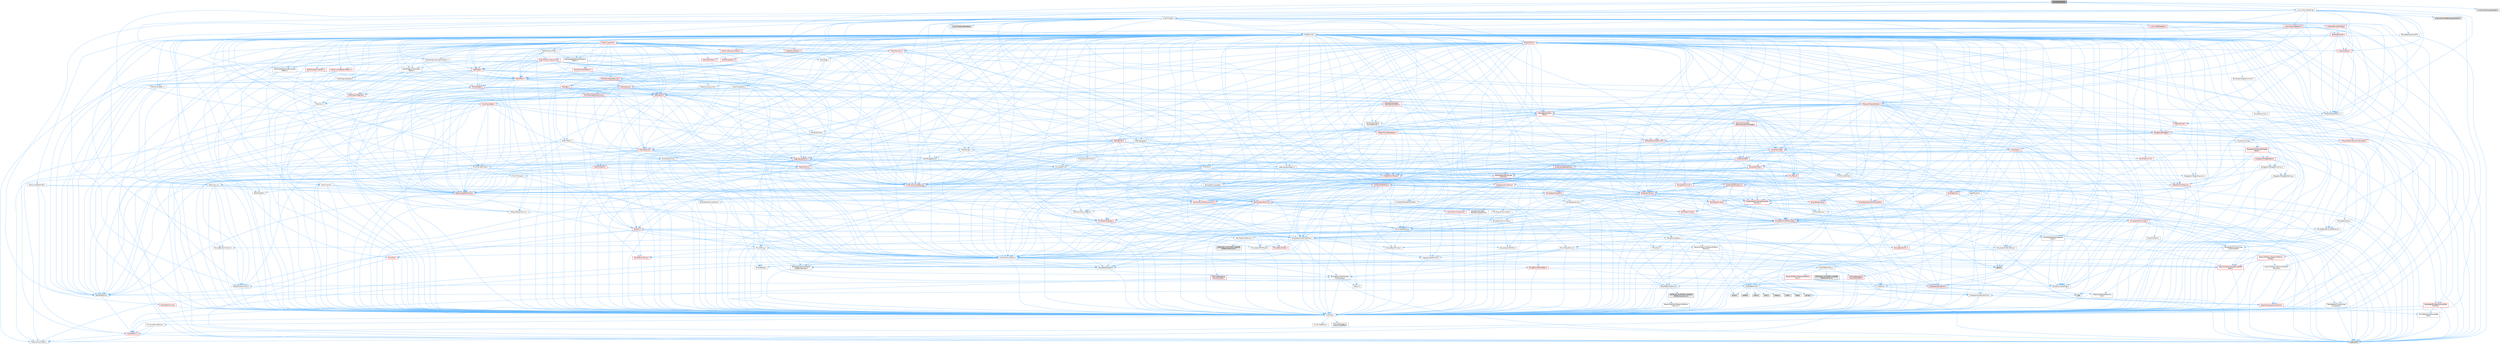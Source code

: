 digraph "ILiveLinkSource.h"
{
 // INTERACTIVE_SVG=YES
 // LATEX_PDF_SIZE
  bgcolor="transparent";
  edge [fontname=Helvetica,fontsize=10,labelfontname=Helvetica,labelfontsize=10];
  node [fontname=Helvetica,fontsize=10,shape=box,height=0.2,width=0.4];
  Node1 [id="Node000001",label="ILiveLinkSource.h",height=0.2,width=0.4,color="gray40", fillcolor="grey60", style="filled", fontcolor="black",tooltip=" "];
  Node1 -> Node2 [id="edge1_Node000001_Node000002",color="steelblue1",style="solid",tooltip=" "];
  Node2 [id="Node000002",label="CoreMinimal.h",height=0.2,width=0.4,color="grey40", fillcolor="white", style="filled",URL="$d7/d67/CoreMinimal_8h.html",tooltip=" "];
  Node2 -> Node3 [id="edge2_Node000002_Node000003",color="steelblue1",style="solid",tooltip=" "];
  Node3 [id="Node000003",label="CoreTypes.h",height=0.2,width=0.4,color="grey40", fillcolor="white", style="filled",URL="$dc/dec/CoreTypes_8h.html",tooltip=" "];
  Node3 -> Node4 [id="edge3_Node000003_Node000004",color="steelblue1",style="solid",tooltip=" "];
  Node4 [id="Node000004",label="HAL/Platform.h",height=0.2,width=0.4,color="red", fillcolor="#FFF0F0", style="filled",URL="$d9/dd0/Platform_8h.html",tooltip=" "];
  Node4 -> Node7 [id="edge4_Node000004_Node000007",color="steelblue1",style="solid",tooltip=" "];
  Node7 [id="Node000007",label="type_traits",height=0.2,width=0.4,color="grey60", fillcolor="#E0E0E0", style="filled",tooltip=" "];
  Node4 -> Node8 [id="edge5_Node000004_Node000008",color="steelblue1",style="solid",tooltip=" "];
  Node8 [id="Node000008",label="PreprocessorHelpers.h",height=0.2,width=0.4,color="grey40", fillcolor="white", style="filled",URL="$db/ddb/PreprocessorHelpers_8h.html",tooltip=" "];
  Node3 -> Node14 [id="edge6_Node000003_Node000014",color="steelblue1",style="solid",tooltip=" "];
  Node14 [id="Node000014",label="ProfilingDebugging\l/UMemoryDefines.h",height=0.2,width=0.4,color="grey40", fillcolor="white", style="filled",URL="$d2/da2/UMemoryDefines_8h.html",tooltip=" "];
  Node3 -> Node15 [id="edge7_Node000003_Node000015",color="steelblue1",style="solid",tooltip=" "];
  Node15 [id="Node000015",label="Misc/CoreMiscDefines.h",height=0.2,width=0.4,color="grey40", fillcolor="white", style="filled",URL="$da/d38/CoreMiscDefines_8h.html",tooltip=" "];
  Node15 -> Node4 [id="edge8_Node000015_Node000004",color="steelblue1",style="solid",tooltip=" "];
  Node15 -> Node8 [id="edge9_Node000015_Node000008",color="steelblue1",style="solid",tooltip=" "];
  Node3 -> Node16 [id="edge10_Node000003_Node000016",color="steelblue1",style="solid",tooltip=" "];
  Node16 [id="Node000016",label="Misc/CoreDefines.h",height=0.2,width=0.4,color="grey40", fillcolor="white", style="filled",URL="$d3/dd2/CoreDefines_8h.html",tooltip=" "];
  Node2 -> Node17 [id="edge11_Node000002_Node000017",color="steelblue1",style="solid",tooltip=" "];
  Node17 [id="Node000017",label="CoreFwd.h",height=0.2,width=0.4,color="grey40", fillcolor="white", style="filled",URL="$d1/d1e/CoreFwd_8h.html",tooltip=" "];
  Node17 -> Node3 [id="edge12_Node000017_Node000003",color="steelblue1",style="solid",tooltip=" "];
  Node17 -> Node18 [id="edge13_Node000017_Node000018",color="steelblue1",style="solid",tooltip=" "];
  Node18 [id="Node000018",label="Containers/ContainersFwd.h",height=0.2,width=0.4,color="grey40", fillcolor="white", style="filled",URL="$d4/d0a/ContainersFwd_8h.html",tooltip=" "];
  Node18 -> Node4 [id="edge14_Node000018_Node000004",color="steelblue1",style="solid",tooltip=" "];
  Node18 -> Node3 [id="edge15_Node000018_Node000003",color="steelblue1",style="solid",tooltip=" "];
  Node18 -> Node19 [id="edge16_Node000018_Node000019",color="steelblue1",style="solid",tooltip=" "];
  Node19 [id="Node000019",label="Traits/IsContiguousContainer.h",height=0.2,width=0.4,color="red", fillcolor="#FFF0F0", style="filled",URL="$d5/d3c/IsContiguousContainer_8h.html",tooltip=" "];
  Node19 -> Node3 [id="edge17_Node000019_Node000003",color="steelblue1",style="solid",tooltip=" "];
  Node19 -> Node20 [id="edge18_Node000019_Node000020",color="steelblue1",style="solid",tooltip=" "];
  Node20 [id="Node000020",label="Misc/StaticAssertComplete\lType.h",height=0.2,width=0.4,color="grey40", fillcolor="white", style="filled",URL="$d5/d4e/StaticAssertCompleteType_8h.html",tooltip=" "];
  Node17 -> Node22 [id="edge19_Node000017_Node000022",color="steelblue1",style="solid",tooltip=" "];
  Node22 [id="Node000022",label="Math/MathFwd.h",height=0.2,width=0.4,color="grey40", fillcolor="white", style="filled",URL="$d2/d10/MathFwd_8h.html",tooltip=" "];
  Node22 -> Node4 [id="edge20_Node000022_Node000004",color="steelblue1",style="solid",tooltip=" "];
  Node17 -> Node23 [id="edge21_Node000017_Node000023",color="steelblue1",style="solid",tooltip=" "];
  Node23 [id="Node000023",label="UObject/UObjectHierarchy\lFwd.h",height=0.2,width=0.4,color="grey40", fillcolor="white", style="filled",URL="$d3/d13/UObjectHierarchyFwd_8h.html",tooltip=" "];
  Node2 -> Node23 [id="edge22_Node000002_Node000023",color="steelblue1",style="solid",tooltip=" "];
  Node2 -> Node18 [id="edge23_Node000002_Node000018",color="steelblue1",style="solid",tooltip=" "];
  Node2 -> Node24 [id="edge24_Node000002_Node000024",color="steelblue1",style="solid",tooltip=" "];
  Node24 [id="Node000024",label="Misc/VarArgs.h",height=0.2,width=0.4,color="grey40", fillcolor="white", style="filled",URL="$d5/d6f/VarArgs_8h.html",tooltip=" "];
  Node24 -> Node3 [id="edge25_Node000024_Node000003",color="steelblue1",style="solid",tooltip=" "];
  Node2 -> Node25 [id="edge26_Node000002_Node000025",color="steelblue1",style="solid",tooltip=" "];
  Node25 [id="Node000025",label="Logging/LogVerbosity.h",height=0.2,width=0.4,color="grey40", fillcolor="white", style="filled",URL="$d2/d8f/LogVerbosity_8h.html",tooltip=" "];
  Node25 -> Node3 [id="edge27_Node000025_Node000003",color="steelblue1",style="solid",tooltip=" "];
  Node2 -> Node26 [id="edge28_Node000002_Node000026",color="steelblue1",style="solid",tooltip=" "];
  Node26 [id="Node000026",label="Misc/OutputDevice.h",height=0.2,width=0.4,color="grey40", fillcolor="white", style="filled",URL="$d7/d32/OutputDevice_8h.html",tooltip=" "];
  Node26 -> Node17 [id="edge29_Node000026_Node000017",color="steelblue1",style="solid",tooltip=" "];
  Node26 -> Node3 [id="edge30_Node000026_Node000003",color="steelblue1",style="solid",tooltip=" "];
  Node26 -> Node25 [id="edge31_Node000026_Node000025",color="steelblue1",style="solid",tooltip=" "];
  Node26 -> Node24 [id="edge32_Node000026_Node000024",color="steelblue1",style="solid",tooltip=" "];
  Node26 -> Node27 [id="edge33_Node000026_Node000027",color="steelblue1",style="solid",tooltip=" "];
  Node27 [id="Node000027",label="Templates/IsArrayOrRefOf\lTypeByPredicate.h",height=0.2,width=0.4,color="grey40", fillcolor="white", style="filled",URL="$d6/da1/IsArrayOrRefOfTypeByPredicate_8h.html",tooltip=" "];
  Node27 -> Node3 [id="edge34_Node000027_Node000003",color="steelblue1",style="solid",tooltip=" "];
  Node26 -> Node28 [id="edge35_Node000026_Node000028",color="steelblue1",style="solid",tooltip=" "];
  Node28 [id="Node000028",label="Templates/IsValidVariadic\lFunctionArg.h",height=0.2,width=0.4,color="grey40", fillcolor="white", style="filled",URL="$d0/dc8/IsValidVariadicFunctionArg_8h.html",tooltip=" "];
  Node28 -> Node3 [id="edge36_Node000028_Node000003",color="steelblue1",style="solid",tooltip=" "];
  Node28 -> Node29 [id="edge37_Node000028_Node000029",color="steelblue1",style="solid",tooltip=" "];
  Node29 [id="Node000029",label="IsEnum.h",height=0.2,width=0.4,color="grey40", fillcolor="white", style="filled",URL="$d4/de5/IsEnum_8h.html",tooltip=" "];
  Node28 -> Node7 [id="edge38_Node000028_Node000007",color="steelblue1",style="solid",tooltip=" "];
  Node26 -> Node30 [id="edge39_Node000026_Node000030",color="steelblue1",style="solid",tooltip=" "];
  Node30 [id="Node000030",label="Traits/IsCharEncodingCompatible\lWith.h",height=0.2,width=0.4,color="red", fillcolor="#FFF0F0", style="filled",URL="$df/dd1/IsCharEncodingCompatibleWith_8h.html",tooltip=" "];
  Node30 -> Node7 [id="edge40_Node000030_Node000007",color="steelblue1",style="solid",tooltip=" "];
  Node2 -> Node32 [id="edge41_Node000002_Node000032",color="steelblue1",style="solid",tooltip=" "];
  Node32 [id="Node000032",label="HAL/PlatformCrt.h",height=0.2,width=0.4,color="grey40", fillcolor="white", style="filled",URL="$d8/d75/PlatformCrt_8h.html",tooltip=" "];
  Node32 -> Node33 [id="edge42_Node000032_Node000033",color="steelblue1",style="solid",tooltip=" "];
  Node33 [id="Node000033",label="new",height=0.2,width=0.4,color="grey60", fillcolor="#E0E0E0", style="filled",tooltip=" "];
  Node32 -> Node34 [id="edge43_Node000032_Node000034",color="steelblue1",style="solid",tooltip=" "];
  Node34 [id="Node000034",label="wchar.h",height=0.2,width=0.4,color="grey60", fillcolor="#E0E0E0", style="filled",tooltip=" "];
  Node32 -> Node35 [id="edge44_Node000032_Node000035",color="steelblue1",style="solid",tooltip=" "];
  Node35 [id="Node000035",label="stddef.h",height=0.2,width=0.4,color="grey60", fillcolor="#E0E0E0", style="filled",tooltip=" "];
  Node32 -> Node36 [id="edge45_Node000032_Node000036",color="steelblue1",style="solid",tooltip=" "];
  Node36 [id="Node000036",label="stdlib.h",height=0.2,width=0.4,color="grey60", fillcolor="#E0E0E0", style="filled",tooltip=" "];
  Node32 -> Node37 [id="edge46_Node000032_Node000037",color="steelblue1",style="solid",tooltip=" "];
  Node37 [id="Node000037",label="stdio.h",height=0.2,width=0.4,color="grey60", fillcolor="#E0E0E0", style="filled",tooltip=" "];
  Node32 -> Node38 [id="edge47_Node000032_Node000038",color="steelblue1",style="solid",tooltip=" "];
  Node38 [id="Node000038",label="stdarg.h",height=0.2,width=0.4,color="grey60", fillcolor="#E0E0E0", style="filled",tooltip=" "];
  Node32 -> Node39 [id="edge48_Node000032_Node000039",color="steelblue1",style="solid",tooltip=" "];
  Node39 [id="Node000039",label="math.h",height=0.2,width=0.4,color="grey60", fillcolor="#E0E0E0", style="filled",tooltip=" "];
  Node32 -> Node40 [id="edge49_Node000032_Node000040",color="steelblue1",style="solid",tooltip=" "];
  Node40 [id="Node000040",label="float.h",height=0.2,width=0.4,color="grey60", fillcolor="#E0E0E0", style="filled",tooltip=" "];
  Node32 -> Node41 [id="edge50_Node000032_Node000041",color="steelblue1",style="solid",tooltip=" "];
  Node41 [id="Node000041",label="string.h",height=0.2,width=0.4,color="grey60", fillcolor="#E0E0E0", style="filled",tooltip=" "];
  Node2 -> Node42 [id="edge51_Node000002_Node000042",color="steelblue1",style="solid",tooltip=" "];
  Node42 [id="Node000042",label="HAL/PlatformMisc.h",height=0.2,width=0.4,color="grey40", fillcolor="white", style="filled",URL="$d0/df5/PlatformMisc_8h.html",tooltip=" "];
  Node42 -> Node3 [id="edge52_Node000042_Node000003",color="steelblue1",style="solid",tooltip=" "];
  Node42 -> Node43 [id="edge53_Node000042_Node000043",color="steelblue1",style="solid",tooltip=" "];
  Node43 [id="Node000043",label="GenericPlatform/GenericPlatform\lMisc.h",height=0.2,width=0.4,color="red", fillcolor="#FFF0F0", style="filled",URL="$db/d9a/GenericPlatformMisc_8h.html",tooltip=" "];
  Node43 -> Node44 [id="edge54_Node000043_Node000044",color="steelblue1",style="solid",tooltip=" "];
  Node44 [id="Node000044",label="Containers/StringFwd.h",height=0.2,width=0.4,color="red", fillcolor="#FFF0F0", style="filled",URL="$df/d37/StringFwd_8h.html",tooltip=" "];
  Node44 -> Node3 [id="edge55_Node000044_Node000003",color="steelblue1",style="solid",tooltip=" "];
  Node44 -> Node19 [id="edge56_Node000044_Node000019",color="steelblue1",style="solid",tooltip=" "];
  Node43 -> Node17 [id="edge57_Node000043_Node000017",color="steelblue1",style="solid",tooltip=" "];
  Node43 -> Node3 [id="edge58_Node000043_Node000003",color="steelblue1",style="solid",tooltip=" "];
  Node43 -> Node32 [id="edge59_Node000043_Node000032",color="steelblue1",style="solid",tooltip=" "];
  Node43 -> Node47 [id="edge60_Node000043_Node000047",color="steelblue1",style="solid",tooltip=" "];
  Node47 [id="Node000047",label="Math/NumericLimits.h",height=0.2,width=0.4,color="grey40", fillcolor="white", style="filled",URL="$df/d1b/NumericLimits_8h.html",tooltip=" "];
  Node47 -> Node3 [id="edge61_Node000047_Node000003",color="steelblue1",style="solid",tooltip=" "];
  Node43 -> Node49 [id="edge62_Node000043_Node000049",color="steelblue1",style="solid",tooltip=" "];
  Node49 [id="Node000049",label="Misc/EnumClassFlags.h",height=0.2,width=0.4,color="grey40", fillcolor="white", style="filled",URL="$d8/de7/EnumClassFlags_8h.html",tooltip=" "];
  Node42 -> Node52 [id="edge63_Node000042_Node000052",color="steelblue1",style="solid",tooltip=" "];
  Node52 [id="Node000052",label="COMPILED_PLATFORM_HEADER\l(PlatformMisc.h)",height=0.2,width=0.4,color="grey60", fillcolor="#E0E0E0", style="filled",tooltip=" "];
  Node42 -> Node53 [id="edge64_Node000042_Node000053",color="steelblue1",style="solid",tooltip=" "];
  Node53 [id="Node000053",label="ProfilingDebugging\l/CpuProfilerTrace.h",height=0.2,width=0.4,color="red", fillcolor="#FFF0F0", style="filled",URL="$da/dcb/CpuProfilerTrace_8h.html",tooltip=" "];
  Node53 -> Node3 [id="edge65_Node000053_Node000003",color="steelblue1",style="solid",tooltip=" "];
  Node53 -> Node18 [id="edge66_Node000053_Node000018",color="steelblue1",style="solid",tooltip=" "];
  Node53 -> Node54 [id="edge67_Node000053_Node000054",color="steelblue1",style="solid",tooltip=" "];
  Node54 [id="Node000054",label="HAL/PlatformAtomics.h",height=0.2,width=0.4,color="grey40", fillcolor="white", style="filled",URL="$d3/d36/PlatformAtomics_8h.html",tooltip=" "];
  Node54 -> Node3 [id="edge68_Node000054_Node000003",color="steelblue1",style="solid",tooltip=" "];
  Node54 -> Node55 [id="edge69_Node000054_Node000055",color="steelblue1",style="solid",tooltip=" "];
  Node55 [id="Node000055",label="GenericPlatform/GenericPlatform\lAtomics.h",height=0.2,width=0.4,color="grey40", fillcolor="white", style="filled",URL="$da/d72/GenericPlatformAtomics_8h.html",tooltip=" "];
  Node55 -> Node3 [id="edge70_Node000055_Node000003",color="steelblue1",style="solid",tooltip=" "];
  Node54 -> Node56 [id="edge71_Node000054_Node000056",color="steelblue1",style="solid",tooltip=" "];
  Node56 [id="Node000056",label="COMPILED_PLATFORM_HEADER\l(PlatformAtomics.h)",height=0.2,width=0.4,color="grey60", fillcolor="#E0E0E0", style="filled",tooltip=" "];
  Node53 -> Node8 [id="edge72_Node000053_Node000008",color="steelblue1",style="solid",tooltip=" "];
  Node2 -> Node61 [id="edge73_Node000002_Node000061",color="steelblue1",style="solid",tooltip=" "];
  Node61 [id="Node000061",label="Misc/AssertionMacros.h",height=0.2,width=0.4,color="grey40", fillcolor="white", style="filled",URL="$d0/dfa/AssertionMacros_8h.html",tooltip=" "];
  Node61 -> Node3 [id="edge74_Node000061_Node000003",color="steelblue1",style="solid",tooltip=" "];
  Node61 -> Node4 [id="edge75_Node000061_Node000004",color="steelblue1",style="solid",tooltip=" "];
  Node61 -> Node42 [id="edge76_Node000061_Node000042",color="steelblue1",style="solid",tooltip=" "];
  Node61 -> Node8 [id="edge77_Node000061_Node000008",color="steelblue1",style="solid",tooltip=" "];
  Node61 -> Node62 [id="edge78_Node000061_Node000062",color="steelblue1",style="solid",tooltip=" "];
  Node62 [id="Node000062",label="Templates/EnableIf.h",height=0.2,width=0.4,color="grey40", fillcolor="white", style="filled",URL="$d7/d60/EnableIf_8h.html",tooltip=" "];
  Node62 -> Node3 [id="edge79_Node000062_Node000003",color="steelblue1",style="solid",tooltip=" "];
  Node61 -> Node27 [id="edge80_Node000061_Node000027",color="steelblue1",style="solid",tooltip=" "];
  Node61 -> Node28 [id="edge81_Node000061_Node000028",color="steelblue1",style="solid",tooltip=" "];
  Node61 -> Node30 [id="edge82_Node000061_Node000030",color="steelblue1",style="solid",tooltip=" "];
  Node61 -> Node24 [id="edge83_Node000061_Node000024",color="steelblue1",style="solid",tooltip=" "];
  Node61 -> Node63 [id="edge84_Node000061_Node000063",color="steelblue1",style="solid",tooltip=" "];
  Node63 [id="Node000063",label="String/FormatStringSan.h",height=0.2,width=0.4,color="red", fillcolor="#FFF0F0", style="filled",URL="$d3/d8b/FormatStringSan_8h.html",tooltip=" "];
  Node63 -> Node7 [id="edge85_Node000063_Node000007",color="steelblue1",style="solid",tooltip=" "];
  Node63 -> Node3 [id="edge86_Node000063_Node000003",color="steelblue1",style="solid",tooltip=" "];
  Node63 -> Node28 [id="edge87_Node000063_Node000028",color="steelblue1",style="solid",tooltip=" "];
  Node63 -> Node18 [id="edge88_Node000063_Node000018",color="steelblue1",style="solid",tooltip=" "];
  Node61 -> Node69 [id="edge89_Node000061_Node000069",color="steelblue1",style="solid",tooltip=" "];
  Node69 [id="Node000069",label="atomic",height=0.2,width=0.4,color="grey60", fillcolor="#E0E0E0", style="filled",tooltip=" "];
  Node2 -> Node70 [id="edge90_Node000002_Node000070",color="steelblue1",style="solid",tooltip=" "];
  Node70 [id="Node000070",label="Templates/IsPointer.h",height=0.2,width=0.4,color="grey40", fillcolor="white", style="filled",URL="$d7/d05/IsPointer_8h.html",tooltip=" "];
  Node70 -> Node3 [id="edge91_Node000070_Node000003",color="steelblue1",style="solid",tooltip=" "];
  Node2 -> Node71 [id="edge92_Node000002_Node000071",color="steelblue1",style="solid",tooltip=" "];
  Node71 [id="Node000071",label="HAL/PlatformMemory.h",height=0.2,width=0.4,color="grey40", fillcolor="white", style="filled",URL="$de/d68/PlatformMemory_8h.html",tooltip=" "];
  Node71 -> Node3 [id="edge93_Node000071_Node000003",color="steelblue1",style="solid",tooltip=" "];
  Node71 -> Node72 [id="edge94_Node000071_Node000072",color="steelblue1",style="solid",tooltip=" "];
  Node72 [id="Node000072",label="GenericPlatform/GenericPlatform\lMemory.h",height=0.2,width=0.4,color="grey40", fillcolor="white", style="filled",URL="$dd/d22/GenericPlatformMemory_8h.html",tooltip=" "];
  Node72 -> Node17 [id="edge95_Node000072_Node000017",color="steelblue1",style="solid",tooltip=" "];
  Node72 -> Node3 [id="edge96_Node000072_Node000003",color="steelblue1",style="solid",tooltip=" "];
  Node72 -> Node73 [id="edge97_Node000072_Node000073",color="steelblue1",style="solid",tooltip=" "];
  Node73 [id="Node000073",label="HAL/PlatformString.h",height=0.2,width=0.4,color="red", fillcolor="#FFF0F0", style="filled",URL="$db/db5/PlatformString_8h.html",tooltip=" "];
  Node73 -> Node3 [id="edge98_Node000073_Node000003",color="steelblue1",style="solid",tooltip=" "];
  Node72 -> Node41 [id="edge99_Node000072_Node000041",color="steelblue1",style="solid",tooltip=" "];
  Node72 -> Node34 [id="edge100_Node000072_Node000034",color="steelblue1",style="solid",tooltip=" "];
  Node71 -> Node75 [id="edge101_Node000071_Node000075",color="steelblue1",style="solid",tooltip=" "];
  Node75 [id="Node000075",label="COMPILED_PLATFORM_HEADER\l(PlatformMemory.h)",height=0.2,width=0.4,color="grey60", fillcolor="#E0E0E0", style="filled",tooltip=" "];
  Node2 -> Node54 [id="edge102_Node000002_Node000054",color="steelblue1",style="solid",tooltip=" "];
  Node2 -> Node76 [id="edge103_Node000002_Node000076",color="steelblue1",style="solid",tooltip=" "];
  Node76 [id="Node000076",label="Misc/Exec.h",height=0.2,width=0.4,color="grey40", fillcolor="white", style="filled",URL="$de/ddb/Exec_8h.html",tooltip=" "];
  Node76 -> Node3 [id="edge104_Node000076_Node000003",color="steelblue1",style="solid",tooltip=" "];
  Node76 -> Node61 [id="edge105_Node000076_Node000061",color="steelblue1",style="solid",tooltip=" "];
  Node2 -> Node77 [id="edge106_Node000002_Node000077",color="steelblue1",style="solid",tooltip=" "];
  Node77 [id="Node000077",label="HAL/MemoryBase.h",height=0.2,width=0.4,color="grey40", fillcolor="white", style="filled",URL="$d6/d9f/MemoryBase_8h.html",tooltip=" "];
  Node77 -> Node3 [id="edge107_Node000077_Node000003",color="steelblue1",style="solid",tooltip=" "];
  Node77 -> Node54 [id="edge108_Node000077_Node000054",color="steelblue1",style="solid",tooltip=" "];
  Node77 -> Node32 [id="edge109_Node000077_Node000032",color="steelblue1",style="solid",tooltip=" "];
  Node77 -> Node76 [id="edge110_Node000077_Node000076",color="steelblue1",style="solid",tooltip=" "];
  Node77 -> Node26 [id="edge111_Node000077_Node000026",color="steelblue1",style="solid",tooltip=" "];
  Node77 -> Node78 [id="edge112_Node000077_Node000078",color="steelblue1",style="solid",tooltip=" "];
  Node78 [id="Node000078",label="Templates/Atomic.h",height=0.2,width=0.4,color="red", fillcolor="#FFF0F0", style="filled",URL="$d3/d91/Atomic_8h.html",tooltip=" "];
  Node78 -> Node69 [id="edge113_Node000078_Node000069",color="steelblue1",style="solid",tooltip=" "];
  Node2 -> Node87 [id="edge114_Node000002_Node000087",color="steelblue1",style="solid",tooltip=" "];
  Node87 [id="Node000087",label="HAL/UnrealMemory.h",height=0.2,width=0.4,color="grey40", fillcolor="white", style="filled",URL="$d9/d96/UnrealMemory_8h.html",tooltip=" "];
  Node87 -> Node3 [id="edge115_Node000087_Node000003",color="steelblue1",style="solid",tooltip=" "];
  Node87 -> Node72 [id="edge116_Node000087_Node000072",color="steelblue1",style="solid",tooltip=" "];
  Node87 -> Node77 [id="edge117_Node000087_Node000077",color="steelblue1",style="solid",tooltip=" "];
  Node87 -> Node71 [id="edge118_Node000087_Node000071",color="steelblue1",style="solid",tooltip=" "];
  Node87 -> Node88 [id="edge119_Node000087_Node000088",color="steelblue1",style="solid",tooltip=" "];
  Node88 [id="Node000088",label="ProfilingDebugging\l/MemoryTrace.h",height=0.2,width=0.4,color="red", fillcolor="#FFF0F0", style="filled",URL="$da/dd7/MemoryTrace_8h.html",tooltip=" "];
  Node88 -> Node4 [id="edge120_Node000088_Node000004",color="steelblue1",style="solid",tooltip=" "];
  Node88 -> Node49 [id="edge121_Node000088_Node000049",color="steelblue1",style="solid",tooltip=" "];
  Node87 -> Node70 [id="edge122_Node000087_Node000070",color="steelblue1",style="solid",tooltip=" "];
  Node2 -> Node89 [id="edge123_Node000002_Node000089",color="steelblue1",style="solid",tooltip=" "];
  Node89 [id="Node000089",label="Templates/IsArithmetic.h",height=0.2,width=0.4,color="grey40", fillcolor="white", style="filled",URL="$d2/d5d/IsArithmetic_8h.html",tooltip=" "];
  Node89 -> Node3 [id="edge124_Node000089_Node000003",color="steelblue1",style="solid",tooltip=" "];
  Node2 -> Node83 [id="edge125_Node000002_Node000083",color="steelblue1",style="solid",tooltip=" "];
  Node83 [id="Node000083",label="Templates/AndOrNot.h",height=0.2,width=0.4,color="grey40", fillcolor="white", style="filled",URL="$db/d0a/AndOrNot_8h.html",tooltip=" "];
  Node83 -> Node3 [id="edge126_Node000083_Node000003",color="steelblue1",style="solid",tooltip=" "];
  Node2 -> Node90 [id="edge127_Node000002_Node000090",color="steelblue1",style="solid",tooltip=" "];
  Node90 [id="Node000090",label="Templates/IsPODType.h",height=0.2,width=0.4,color="grey40", fillcolor="white", style="filled",URL="$d7/db1/IsPODType_8h.html",tooltip=" "];
  Node90 -> Node3 [id="edge128_Node000090_Node000003",color="steelblue1",style="solid",tooltip=" "];
  Node2 -> Node91 [id="edge129_Node000002_Node000091",color="steelblue1",style="solid",tooltip=" "];
  Node91 [id="Node000091",label="Templates/IsUECoreType.h",height=0.2,width=0.4,color="grey40", fillcolor="white", style="filled",URL="$d1/db8/IsUECoreType_8h.html",tooltip=" "];
  Node91 -> Node3 [id="edge130_Node000091_Node000003",color="steelblue1",style="solid",tooltip=" "];
  Node91 -> Node7 [id="edge131_Node000091_Node000007",color="steelblue1",style="solid",tooltip=" "];
  Node2 -> Node84 [id="edge132_Node000002_Node000084",color="steelblue1",style="solid",tooltip=" "];
  Node84 [id="Node000084",label="Templates/IsTriviallyCopy\lConstructible.h",height=0.2,width=0.4,color="grey40", fillcolor="white", style="filled",URL="$d3/d78/IsTriviallyCopyConstructible_8h.html",tooltip=" "];
  Node84 -> Node3 [id="edge133_Node000084_Node000003",color="steelblue1",style="solid",tooltip=" "];
  Node84 -> Node7 [id="edge134_Node000084_Node000007",color="steelblue1",style="solid",tooltip=" "];
  Node2 -> Node92 [id="edge135_Node000002_Node000092",color="steelblue1",style="solid",tooltip=" "];
  Node92 [id="Node000092",label="Templates/UnrealTypeTraits.h",height=0.2,width=0.4,color="grey40", fillcolor="white", style="filled",URL="$d2/d2d/UnrealTypeTraits_8h.html",tooltip=" "];
  Node92 -> Node3 [id="edge136_Node000092_Node000003",color="steelblue1",style="solid",tooltip=" "];
  Node92 -> Node70 [id="edge137_Node000092_Node000070",color="steelblue1",style="solid",tooltip=" "];
  Node92 -> Node61 [id="edge138_Node000092_Node000061",color="steelblue1",style="solid",tooltip=" "];
  Node92 -> Node83 [id="edge139_Node000092_Node000083",color="steelblue1",style="solid",tooltip=" "];
  Node92 -> Node62 [id="edge140_Node000092_Node000062",color="steelblue1",style="solid",tooltip=" "];
  Node92 -> Node89 [id="edge141_Node000092_Node000089",color="steelblue1",style="solid",tooltip=" "];
  Node92 -> Node29 [id="edge142_Node000092_Node000029",color="steelblue1",style="solid",tooltip=" "];
  Node92 -> Node93 [id="edge143_Node000092_Node000093",color="steelblue1",style="solid",tooltip=" "];
  Node93 [id="Node000093",label="Templates/Models.h",height=0.2,width=0.4,color="red", fillcolor="#FFF0F0", style="filled",URL="$d3/d0c/Models_8h.html",tooltip=" "];
  Node92 -> Node90 [id="edge144_Node000092_Node000090",color="steelblue1",style="solid",tooltip=" "];
  Node92 -> Node91 [id="edge145_Node000092_Node000091",color="steelblue1",style="solid",tooltip=" "];
  Node92 -> Node84 [id="edge146_Node000092_Node000084",color="steelblue1",style="solid",tooltip=" "];
  Node2 -> Node62 [id="edge147_Node000002_Node000062",color="steelblue1",style="solid",tooltip=" "];
  Node2 -> Node94 [id="edge148_Node000002_Node000094",color="steelblue1",style="solid",tooltip=" "];
  Node94 [id="Node000094",label="Templates/RemoveReference.h",height=0.2,width=0.4,color="grey40", fillcolor="white", style="filled",URL="$da/dbe/RemoveReference_8h.html",tooltip=" "];
  Node94 -> Node3 [id="edge149_Node000094_Node000003",color="steelblue1",style="solid",tooltip=" "];
  Node2 -> Node95 [id="edge150_Node000002_Node000095",color="steelblue1",style="solid",tooltip=" "];
  Node95 [id="Node000095",label="Templates/IntegralConstant.h",height=0.2,width=0.4,color="grey40", fillcolor="white", style="filled",URL="$db/d1b/IntegralConstant_8h.html",tooltip=" "];
  Node95 -> Node3 [id="edge151_Node000095_Node000003",color="steelblue1",style="solid",tooltip=" "];
  Node2 -> Node96 [id="edge152_Node000002_Node000096",color="steelblue1",style="solid",tooltip=" "];
  Node96 [id="Node000096",label="Templates/IsClass.h",height=0.2,width=0.4,color="grey40", fillcolor="white", style="filled",URL="$db/dcb/IsClass_8h.html",tooltip=" "];
  Node96 -> Node3 [id="edge153_Node000096_Node000003",color="steelblue1",style="solid",tooltip=" "];
  Node2 -> Node97 [id="edge154_Node000002_Node000097",color="steelblue1",style="solid",tooltip=" "];
  Node97 [id="Node000097",label="Templates/TypeCompatible\lBytes.h",height=0.2,width=0.4,color="grey40", fillcolor="white", style="filled",URL="$df/d0a/TypeCompatibleBytes_8h.html",tooltip=" "];
  Node97 -> Node3 [id="edge155_Node000097_Node000003",color="steelblue1",style="solid",tooltip=" "];
  Node97 -> Node41 [id="edge156_Node000097_Node000041",color="steelblue1",style="solid",tooltip=" "];
  Node97 -> Node33 [id="edge157_Node000097_Node000033",color="steelblue1",style="solid",tooltip=" "];
  Node97 -> Node7 [id="edge158_Node000097_Node000007",color="steelblue1",style="solid",tooltip=" "];
  Node2 -> Node19 [id="edge159_Node000002_Node000019",color="steelblue1",style="solid",tooltip=" "];
  Node2 -> Node98 [id="edge160_Node000002_Node000098",color="steelblue1",style="solid",tooltip=" "];
  Node98 [id="Node000098",label="Templates/UnrealTemplate.h",height=0.2,width=0.4,color="red", fillcolor="#FFF0F0", style="filled",URL="$d4/d24/UnrealTemplate_8h.html",tooltip=" "];
  Node98 -> Node3 [id="edge161_Node000098_Node000003",color="steelblue1",style="solid",tooltip=" "];
  Node98 -> Node70 [id="edge162_Node000098_Node000070",color="steelblue1",style="solid",tooltip=" "];
  Node98 -> Node87 [id="edge163_Node000098_Node000087",color="steelblue1",style="solid",tooltip=" "];
  Node98 -> Node92 [id="edge164_Node000098_Node000092",color="steelblue1",style="solid",tooltip=" "];
  Node98 -> Node94 [id="edge165_Node000098_Node000094",color="steelblue1",style="solid",tooltip=" "];
  Node98 -> Node97 [id="edge166_Node000098_Node000097",color="steelblue1",style="solid",tooltip=" "];
  Node98 -> Node19 [id="edge167_Node000098_Node000019",color="steelblue1",style="solid",tooltip=" "];
  Node98 -> Node7 [id="edge168_Node000098_Node000007",color="steelblue1",style="solid",tooltip=" "];
  Node2 -> Node47 [id="edge169_Node000002_Node000047",color="steelblue1",style="solid",tooltip=" "];
  Node2 -> Node102 [id="edge170_Node000002_Node000102",color="steelblue1",style="solid",tooltip=" "];
  Node102 [id="Node000102",label="HAL/PlatformMath.h",height=0.2,width=0.4,color="red", fillcolor="#FFF0F0", style="filled",URL="$dc/d53/PlatformMath_8h.html",tooltip=" "];
  Node102 -> Node3 [id="edge171_Node000102_Node000003",color="steelblue1",style="solid",tooltip=" "];
  Node2 -> Node85 [id="edge172_Node000002_Node000085",color="steelblue1",style="solid",tooltip=" "];
  Node85 [id="Node000085",label="Templates/IsTriviallyCopy\lAssignable.h",height=0.2,width=0.4,color="grey40", fillcolor="white", style="filled",URL="$d2/df2/IsTriviallyCopyAssignable_8h.html",tooltip=" "];
  Node85 -> Node3 [id="edge173_Node000085_Node000003",color="steelblue1",style="solid",tooltip=" "];
  Node85 -> Node7 [id="edge174_Node000085_Node000007",color="steelblue1",style="solid",tooltip=" "];
  Node2 -> Node110 [id="edge175_Node000002_Node000110",color="steelblue1",style="solid",tooltip=" "];
  Node110 [id="Node000110",label="Templates/MemoryOps.h",height=0.2,width=0.4,color="red", fillcolor="#FFF0F0", style="filled",URL="$db/dea/MemoryOps_8h.html",tooltip=" "];
  Node110 -> Node3 [id="edge176_Node000110_Node000003",color="steelblue1",style="solid",tooltip=" "];
  Node110 -> Node87 [id="edge177_Node000110_Node000087",color="steelblue1",style="solid",tooltip=" "];
  Node110 -> Node85 [id="edge178_Node000110_Node000085",color="steelblue1",style="solid",tooltip=" "];
  Node110 -> Node84 [id="edge179_Node000110_Node000084",color="steelblue1",style="solid",tooltip=" "];
  Node110 -> Node92 [id="edge180_Node000110_Node000092",color="steelblue1",style="solid",tooltip=" "];
  Node110 -> Node33 [id="edge181_Node000110_Node000033",color="steelblue1",style="solid",tooltip=" "];
  Node110 -> Node7 [id="edge182_Node000110_Node000007",color="steelblue1",style="solid",tooltip=" "];
  Node2 -> Node111 [id="edge183_Node000002_Node000111",color="steelblue1",style="solid",tooltip=" "];
  Node111 [id="Node000111",label="Containers/ContainerAllocation\lPolicies.h",height=0.2,width=0.4,color="red", fillcolor="#FFF0F0", style="filled",URL="$d7/dff/ContainerAllocationPolicies_8h.html",tooltip=" "];
  Node111 -> Node3 [id="edge184_Node000111_Node000003",color="steelblue1",style="solid",tooltip=" "];
  Node111 -> Node111 [id="edge185_Node000111_Node000111",color="steelblue1",style="solid",tooltip=" "];
  Node111 -> Node102 [id="edge186_Node000111_Node000102",color="steelblue1",style="solid",tooltip=" "];
  Node111 -> Node87 [id="edge187_Node000111_Node000087",color="steelblue1",style="solid",tooltip=" "];
  Node111 -> Node47 [id="edge188_Node000111_Node000047",color="steelblue1",style="solid",tooltip=" "];
  Node111 -> Node61 [id="edge189_Node000111_Node000061",color="steelblue1",style="solid",tooltip=" "];
  Node111 -> Node110 [id="edge190_Node000111_Node000110",color="steelblue1",style="solid",tooltip=" "];
  Node111 -> Node97 [id="edge191_Node000111_Node000097",color="steelblue1",style="solid",tooltip=" "];
  Node111 -> Node7 [id="edge192_Node000111_Node000007",color="steelblue1",style="solid",tooltip=" "];
  Node2 -> Node114 [id="edge193_Node000002_Node000114",color="steelblue1",style="solid",tooltip=" "];
  Node114 [id="Node000114",label="Templates/IsEnumClass.h",height=0.2,width=0.4,color="grey40", fillcolor="white", style="filled",URL="$d7/d15/IsEnumClass_8h.html",tooltip=" "];
  Node114 -> Node3 [id="edge194_Node000114_Node000003",color="steelblue1",style="solid",tooltip=" "];
  Node114 -> Node83 [id="edge195_Node000114_Node000083",color="steelblue1",style="solid",tooltip=" "];
  Node2 -> Node115 [id="edge196_Node000002_Node000115",color="steelblue1",style="solid",tooltip=" "];
  Node115 [id="Node000115",label="HAL/PlatformProperties.h",height=0.2,width=0.4,color="red", fillcolor="#FFF0F0", style="filled",URL="$d9/db0/PlatformProperties_8h.html",tooltip=" "];
  Node115 -> Node3 [id="edge197_Node000115_Node000003",color="steelblue1",style="solid",tooltip=" "];
  Node2 -> Node118 [id="edge198_Node000002_Node000118",color="steelblue1",style="solid",tooltip=" "];
  Node118 [id="Node000118",label="Misc/EngineVersionBase.h",height=0.2,width=0.4,color="grey40", fillcolor="white", style="filled",URL="$d5/d2b/EngineVersionBase_8h.html",tooltip=" "];
  Node118 -> Node3 [id="edge199_Node000118_Node000003",color="steelblue1",style="solid",tooltip=" "];
  Node2 -> Node119 [id="edge200_Node000002_Node000119",color="steelblue1",style="solid",tooltip=" "];
  Node119 [id="Node000119",label="Internationalization\l/TextNamespaceFwd.h",height=0.2,width=0.4,color="grey40", fillcolor="white", style="filled",URL="$d8/d97/TextNamespaceFwd_8h.html",tooltip=" "];
  Node119 -> Node3 [id="edge201_Node000119_Node000003",color="steelblue1",style="solid",tooltip=" "];
  Node2 -> Node120 [id="edge202_Node000002_Node000120",color="steelblue1",style="solid",tooltip=" "];
  Node120 [id="Node000120",label="Serialization/Archive.h",height=0.2,width=0.4,color="red", fillcolor="#FFF0F0", style="filled",URL="$d7/d3b/Archive_8h.html",tooltip=" "];
  Node120 -> Node17 [id="edge203_Node000120_Node000017",color="steelblue1",style="solid",tooltip=" "];
  Node120 -> Node3 [id="edge204_Node000120_Node000003",color="steelblue1",style="solid",tooltip=" "];
  Node120 -> Node115 [id="edge205_Node000120_Node000115",color="steelblue1",style="solid",tooltip=" "];
  Node120 -> Node119 [id="edge206_Node000120_Node000119",color="steelblue1",style="solid",tooltip=" "];
  Node120 -> Node22 [id="edge207_Node000120_Node000022",color="steelblue1",style="solid",tooltip=" "];
  Node120 -> Node61 [id="edge208_Node000120_Node000061",color="steelblue1",style="solid",tooltip=" "];
  Node120 -> Node118 [id="edge209_Node000120_Node000118",color="steelblue1",style="solid",tooltip=" "];
  Node120 -> Node24 [id="edge210_Node000120_Node000024",color="steelblue1",style="solid",tooltip=" "];
  Node120 -> Node62 [id="edge211_Node000120_Node000062",color="steelblue1",style="solid",tooltip=" "];
  Node120 -> Node27 [id="edge212_Node000120_Node000027",color="steelblue1",style="solid",tooltip=" "];
  Node120 -> Node114 [id="edge213_Node000120_Node000114",color="steelblue1",style="solid",tooltip=" "];
  Node120 -> Node28 [id="edge214_Node000120_Node000028",color="steelblue1",style="solid",tooltip=" "];
  Node120 -> Node98 [id="edge215_Node000120_Node000098",color="steelblue1",style="solid",tooltip=" "];
  Node120 -> Node30 [id="edge216_Node000120_Node000030",color="steelblue1",style="solid",tooltip=" "];
  Node120 -> Node123 [id="edge217_Node000120_Node000123",color="steelblue1",style="solid",tooltip=" "];
  Node123 [id="Node000123",label="UObject/ObjectVersion.h",height=0.2,width=0.4,color="grey40", fillcolor="white", style="filled",URL="$da/d63/ObjectVersion_8h.html",tooltip=" "];
  Node123 -> Node3 [id="edge218_Node000123_Node000003",color="steelblue1",style="solid",tooltip=" "];
  Node2 -> Node124 [id="edge219_Node000002_Node000124",color="steelblue1",style="solid",tooltip=" "];
  Node124 [id="Node000124",label="Templates/Less.h",height=0.2,width=0.4,color="grey40", fillcolor="white", style="filled",URL="$de/dc8/Less_8h.html",tooltip=" "];
  Node124 -> Node3 [id="edge220_Node000124_Node000003",color="steelblue1",style="solid",tooltip=" "];
  Node124 -> Node98 [id="edge221_Node000124_Node000098",color="steelblue1",style="solid",tooltip=" "];
  Node2 -> Node125 [id="edge222_Node000002_Node000125",color="steelblue1",style="solid",tooltip=" "];
  Node125 [id="Node000125",label="Templates/Sorting.h",height=0.2,width=0.4,color="red", fillcolor="#FFF0F0", style="filled",URL="$d3/d9e/Sorting_8h.html",tooltip=" "];
  Node125 -> Node3 [id="edge223_Node000125_Node000003",color="steelblue1",style="solid",tooltip=" "];
  Node125 -> Node102 [id="edge224_Node000125_Node000102",color="steelblue1",style="solid",tooltip=" "];
  Node125 -> Node124 [id="edge225_Node000125_Node000124",color="steelblue1",style="solid",tooltip=" "];
  Node2 -> Node136 [id="edge226_Node000002_Node000136",color="steelblue1",style="solid",tooltip=" "];
  Node136 [id="Node000136",label="Misc/Char.h",height=0.2,width=0.4,color="red", fillcolor="#FFF0F0", style="filled",URL="$d0/d58/Char_8h.html",tooltip=" "];
  Node136 -> Node3 [id="edge227_Node000136_Node000003",color="steelblue1",style="solid",tooltip=" "];
  Node136 -> Node7 [id="edge228_Node000136_Node000007",color="steelblue1",style="solid",tooltip=" "];
  Node2 -> Node139 [id="edge229_Node000002_Node000139",color="steelblue1",style="solid",tooltip=" "];
  Node139 [id="Node000139",label="GenericPlatform/GenericPlatform\lStricmp.h",height=0.2,width=0.4,color="grey40", fillcolor="white", style="filled",URL="$d2/d86/GenericPlatformStricmp_8h.html",tooltip=" "];
  Node139 -> Node3 [id="edge230_Node000139_Node000003",color="steelblue1",style="solid",tooltip=" "];
  Node2 -> Node140 [id="edge231_Node000002_Node000140",color="steelblue1",style="solid",tooltip=" "];
  Node140 [id="Node000140",label="GenericPlatform/GenericPlatform\lString.h",height=0.2,width=0.4,color="red", fillcolor="#FFF0F0", style="filled",URL="$dd/d20/GenericPlatformString_8h.html",tooltip=" "];
  Node140 -> Node3 [id="edge232_Node000140_Node000003",color="steelblue1",style="solid",tooltip=" "];
  Node140 -> Node139 [id="edge233_Node000140_Node000139",color="steelblue1",style="solid",tooltip=" "];
  Node140 -> Node62 [id="edge234_Node000140_Node000062",color="steelblue1",style="solid",tooltip=" "];
  Node140 -> Node30 [id="edge235_Node000140_Node000030",color="steelblue1",style="solid",tooltip=" "];
  Node140 -> Node7 [id="edge236_Node000140_Node000007",color="steelblue1",style="solid",tooltip=" "];
  Node2 -> Node73 [id="edge237_Node000002_Node000073",color="steelblue1",style="solid",tooltip=" "];
  Node2 -> Node143 [id="edge238_Node000002_Node000143",color="steelblue1",style="solid",tooltip=" "];
  Node143 [id="Node000143",label="Misc/CString.h",height=0.2,width=0.4,color="grey40", fillcolor="white", style="filled",URL="$d2/d49/CString_8h.html",tooltip=" "];
  Node143 -> Node3 [id="edge239_Node000143_Node000003",color="steelblue1",style="solid",tooltip=" "];
  Node143 -> Node32 [id="edge240_Node000143_Node000032",color="steelblue1",style="solid",tooltip=" "];
  Node143 -> Node73 [id="edge241_Node000143_Node000073",color="steelblue1",style="solid",tooltip=" "];
  Node143 -> Node61 [id="edge242_Node000143_Node000061",color="steelblue1",style="solid",tooltip=" "];
  Node143 -> Node136 [id="edge243_Node000143_Node000136",color="steelblue1",style="solid",tooltip=" "];
  Node143 -> Node24 [id="edge244_Node000143_Node000024",color="steelblue1",style="solid",tooltip=" "];
  Node143 -> Node27 [id="edge245_Node000143_Node000027",color="steelblue1",style="solid",tooltip=" "];
  Node143 -> Node28 [id="edge246_Node000143_Node000028",color="steelblue1",style="solid",tooltip=" "];
  Node143 -> Node30 [id="edge247_Node000143_Node000030",color="steelblue1",style="solid",tooltip=" "];
  Node2 -> Node144 [id="edge248_Node000002_Node000144",color="steelblue1",style="solid",tooltip=" "];
  Node144 [id="Node000144",label="Misc/Crc.h",height=0.2,width=0.4,color="red", fillcolor="#FFF0F0", style="filled",URL="$d4/dd2/Crc_8h.html",tooltip=" "];
  Node144 -> Node3 [id="edge249_Node000144_Node000003",color="steelblue1",style="solid",tooltip=" "];
  Node144 -> Node73 [id="edge250_Node000144_Node000073",color="steelblue1",style="solid",tooltip=" "];
  Node144 -> Node61 [id="edge251_Node000144_Node000061",color="steelblue1",style="solid",tooltip=" "];
  Node144 -> Node143 [id="edge252_Node000144_Node000143",color="steelblue1",style="solid",tooltip=" "];
  Node144 -> Node136 [id="edge253_Node000144_Node000136",color="steelblue1",style="solid",tooltip=" "];
  Node144 -> Node92 [id="edge254_Node000144_Node000092",color="steelblue1",style="solid",tooltip=" "];
  Node2 -> Node135 [id="edge255_Node000002_Node000135",color="steelblue1",style="solid",tooltip=" "];
  Node135 [id="Node000135",label="Math/UnrealMathUtility.h",height=0.2,width=0.4,color="red", fillcolor="#FFF0F0", style="filled",URL="$db/db8/UnrealMathUtility_8h.html",tooltip=" "];
  Node135 -> Node3 [id="edge256_Node000135_Node000003",color="steelblue1",style="solid",tooltip=" "];
  Node135 -> Node61 [id="edge257_Node000135_Node000061",color="steelblue1",style="solid",tooltip=" "];
  Node135 -> Node102 [id="edge258_Node000135_Node000102",color="steelblue1",style="solid",tooltip=" "];
  Node135 -> Node22 [id="edge259_Node000135_Node000022",color="steelblue1",style="solid",tooltip=" "];
  Node2 -> Node145 [id="edge260_Node000002_Node000145",color="steelblue1",style="solid",tooltip=" "];
  Node145 [id="Node000145",label="Containers/UnrealString.h",height=0.2,width=0.4,color="red", fillcolor="#FFF0F0", style="filled",URL="$d5/dba/UnrealString_8h.html",tooltip=" "];
  Node2 -> Node149 [id="edge261_Node000002_Node000149",color="steelblue1",style="solid",tooltip=" "];
  Node149 [id="Node000149",label="Containers/Array.h",height=0.2,width=0.4,color="red", fillcolor="#FFF0F0", style="filled",URL="$df/dd0/Array_8h.html",tooltip=" "];
  Node149 -> Node3 [id="edge262_Node000149_Node000003",color="steelblue1",style="solid",tooltip=" "];
  Node149 -> Node61 [id="edge263_Node000149_Node000061",color="steelblue1",style="solid",tooltip=" "];
  Node149 -> Node87 [id="edge264_Node000149_Node000087",color="steelblue1",style="solid",tooltip=" "];
  Node149 -> Node92 [id="edge265_Node000149_Node000092",color="steelblue1",style="solid",tooltip=" "];
  Node149 -> Node98 [id="edge266_Node000149_Node000098",color="steelblue1",style="solid",tooltip=" "];
  Node149 -> Node111 [id="edge267_Node000149_Node000111",color="steelblue1",style="solid",tooltip=" "];
  Node149 -> Node120 [id="edge268_Node000149_Node000120",color="steelblue1",style="solid",tooltip=" "];
  Node149 -> Node170 [id="edge269_Node000149_Node000170",color="steelblue1",style="solid",tooltip=" "];
  Node170 [id="Node000170",label="Concepts/GetTypeHashable.h",height=0.2,width=0.4,color="grey40", fillcolor="white", style="filled",URL="$d3/da2/GetTypeHashable_8h.html",tooltip=" "];
  Node170 -> Node3 [id="edge270_Node000170_Node000003",color="steelblue1",style="solid",tooltip=" "];
  Node170 -> Node161 [id="edge271_Node000170_Node000161",color="steelblue1",style="solid",tooltip=" "];
  Node161 [id="Node000161",label="Templates/TypeHash.h",height=0.2,width=0.4,color="red", fillcolor="#FFF0F0", style="filled",URL="$d1/d62/TypeHash_8h.html",tooltip=" "];
  Node161 -> Node3 [id="edge272_Node000161_Node000003",color="steelblue1",style="solid",tooltip=" "];
  Node161 -> Node144 [id="edge273_Node000161_Node000144",color="steelblue1",style="solid",tooltip=" "];
  Node161 -> Node7 [id="edge274_Node000161_Node000007",color="steelblue1",style="solid",tooltip=" "];
  Node149 -> Node128 [id="edge275_Node000149_Node000128",color="steelblue1",style="solid",tooltip=" "];
  Node128 [id="Node000128",label="Templates/Invoke.h",height=0.2,width=0.4,color="red", fillcolor="#FFF0F0", style="filled",URL="$d7/deb/Invoke_8h.html",tooltip=" "];
  Node128 -> Node3 [id="edge276_Node000128_Node000003",color="steelblue1",style="solid",tooltip=" "];
  Node128 -> Node98 [id="edge277_Node000128_Node000098",color="steelblue1",style="solid",tooltip=" "];
  Node128 -> Node7 [id="edge278_Node000128_Node000007",color="steelblue1",style="solid",tooltip=" "];
  Node149 -> Node124 [id="edge279_Node000149_Node000124",color="steelblue1",style="solid",tooltip=" "];
  Node149 -> Node125 [id="edge280_Node000149_Node000125",color="steelblue1",style="solid",tooltip=" "];
  Node149 -> Node172 [id="edge281_Node000149_Node000172",color="steelblue1",style="solid",tooltip=" "];
  Node172 [id="Node000172",label="Templates/AlignmentTemplates.h",height=0.2,width=0.4,color="red", fillcolor="#FFF0F0", style="filled",URL="$dd/d32/AlignmentTemplates_8h.html",tooltip=" "];
  Node172 -> Node3 [id="edge282_Node000172_Node000003",color="steelblue1",style="solid",tooltip=" "];
  Node172 -> Node70 [id="edge283_Node000172_Node000070",color="steelblue1",style="solid",tooltip=" "];
  Node149 -> Node7 [id="edge284_Node000149_Node000007",color="steelblue1",style="solid",tooltip=" "];
  Node2 -> Node173 [id="edge285_Node000002_Node000173",color="steelblue1",style="solid",tooltip=" "];
  Node173 [id="Node000173",label="Misc/FrameNumber.h",height=0.2,width=0.4,color="grey40", fillcolor="white", style="filled",URL="$dd/dbd/FrameNumber_8h.html",tooltip=" "];
  Node173 -> Node3 [id="edge286_Node000173_Node000003",color="steelblue1",style="solid",tooltip=" "];
  Node173 -> Node47 [id="edge287_Node000173_Node000047",color="steelblue1",style="solid",tooltip=" "];
  Node173 -> Node135 [id="edge288_Node000173_Node000135",color="steelblue1",style="solid",tooltip=" "];
  Node173 -> Node62 [id="edge289_Node000173_Node000062",color="steelblue1",style="solid",tooltip=" "];
  Node173 -> Node92 [id="edge290_Node000173_Node000092",color="steelblue1",style="solid",tooltip=" "];
  Node2 -> Node174 [id="edge291_Node000002_Node000174",color="steelblue1",style="solid",tooltip=" "];
  Node174 [id="Node000174",label="Misc/Timespan.h",height=0.2,width=0.4,color="grey40", fillcolor="white", style="filled",URL="$da/dd9/Timespan_8h.html",tooltip=" "];
  Node174 -> Node3 [id="edge292_Node000174_Node000003",color="steelblue1",style="solid",tooltip=" "];
  Node174 -> Node175 [id="edge293_Node000174_Node000175",color="steelblue1",style="solid",tooltip=" "];
  Node175 [id="Node000175",label="Math/Interval.h",height=0.2,width=0.4,color="grey40", fillcolor="white", style="filled",URL="$d1/d55/Interval_8h.html",tooltip=" "];
  Node175 -> Node3 [id="edge294_Node000175_Node000003",color="steelblue1",style="solid",tooltip=" "];
  Node175 -> Node89 [id="edge295_Node000175_Node000089",color="steelblue1",style="solid",tooltip=" "];
  Node175 -> Node92 [id="edge296_Node000175_Node000092",color="steelblue1",style="solid",tooltip=" "];
  Node175 -> Node47 [id="edge297_Node000175_Node000047",color="steelblue1",style="solid",tooltip=" "];
  Node175 -> Node135 [id="edge298_Node000175_Node000135",color="steelblue1",style="solid",tooltip=" "];
  Node174 -> Node135 [id="edge299_Node000174_Node000135",color="steelblue1",style="solid",tooltip=" "];
  Node174 -> Node61 [id="edge300_Node000174_Node000061",color="steelblue1",style="solid",tooltip=" "];
  Node2 -> Node176 [id="edge301_Node000002_Node000176",color="steelblue1",style="solid",tooltip=" "];
  Node176 [id="Node000176",label="Containers/StringConv.h",height=0.2,width=0.4,color="red", fillcolor="#FFF0F0", style="filled",URL="$d3/ddf/StringConv_8h.html",tooltip=" "];
  Node176 -> Node3 [id="edge302_Node000176_Node000003",color="steelblue1",style="solid",tooltip=" "];
  Node176 -> Node61 [id="edge303_Node000176_Node000061",color="steelblue1",style="solid",tooltip=" "];
  Node176 -> Node111 [id="edge304_Node000176_Node000111",color="steelblue1",style="solid",tooltip=" "];
  Node176 -> Node149 [id="edge305_Node000176_Node000149",color="steelblue1",style="solid",tooltip=" "];
  Node176 -> Node143 [id="edge306_Node000176_Node000143",color="steelblue1",style="solid",tooltip=" "];
  Node176 -> Node177 [id="edge307_Node000176_Node000177",color="steelblue1",style="solid",tooltip=" "];
  Node177 [id="Node000177",label="Templates/IsArray.h",height=0.2,width=0.4,color="grey40", fillcolor="white", style="filled",URL="$d8/d8d/IsArray_8h.html",tooltip=" "];
  Node177 -> Node3 [id="edge308_Node000177_Node000003",color="steelblue1",style="solid",tooltip=" "];
  Node176 -> Node98 [id="edge309_Node000176_Node000098",color="steelblue1",style="solid",tooltip=" "];
  Node176 -> Node92 [id="edge310_Node000176_Node000092",color="steelblue1",style="solid",tooltip=" "];
  Node176 -> Node30 [id="edge311_Node000176_Node000030",color="steelblue1",style="solid",tooltip=" "];
  Node176 -> Node19 [id="edge312_Node000176_Node000019",color="steelblue1",style="solid",tooltip=" "];
  Node176 -> Node7 [id="edge313_Node000176_Node000007",color="steelblue1",style="solid",tooltip=" "];
  Node2 -> Node178 [id="edge314_Node000002_Node000178",color="steelblue1",style="solid",tooltip=" "];
  Node178 [id="Node000178",label="UObject/UnrealNames.h",height=0.2,width=0.4,color="red", fillcolor="#FFF0F0", style="filled",URL="$d8/db1/UnrealNames_8h.html",tooltip=" "];
  Node178 -> Node3 [id="edge315_Node000178_Node000003",color="steelblue1",style="solid",tooltip=" "];
  Node2 -> Node180 [id="edge316_Node000002_Node000180",color="steelblue1",style="solid",tooltip=" "];
  Node180 [id="Node000180",label="UObject/NameTypes.h",height=0.2,width=0.4,color="red", fillcolor="#FFF0F0", style="filled",URL="$d6/d35/NameTypes_8h.html",tooltip=" "];
  Node180 -> Node3 [id="edge317_Node000180_Node000003",color="steelblue1",style="solid",tooltip=" "];
  Node180 -> Node61 [id="edge318_Node000180_Node000061",color="steelblue1",style="solid",tooltip=" "];
  Node180 -> Node87 [id="edge319_Node000180_Node000087",color="steelblue1",style="solid",tooltip=" "];
  Node180 -> Node92 [id="edge320_Node000180_Node000092",color="steelblue1",style="solid",tooltip=" "];
  Node180 -> Node98 [id="edge321_Node000180_Node000098",color="steelblue1",style="solid",tooltip=" "];
  Node180 -> Node145 [id="edge322_Node000180_Node000145",color="steelblue1",style="solid",tooltip=" "];
  Node180 -> Node176 [id="edge323_Node000180_Node000176",color="steelblue1",style="solid",tooltip=" "];
  Node180 -> Node44 [id="edge324_Node000180_Node000044",color="steelblue1",style="solid",tooltip=" "];
  Node180 -> Node178 [id="edge325_Node000180_Node000178",color="steelblue1",style="solid",tooltip=" "];
  Node180 -> Node78 [id="edge326_Node000180_Node000078",color="steelblue1",style="solid",tooltip=" "];
  Node180 -> Node157 [id="edge327_Node000180_Node000157",color="steelblue1",style="solid",tooltip=" "];
  Node157 [id="Node000157",label="Serialization/MemoryLayout.h",height=0.2,width=0.4,color="red", fillcolor="#FFF0F0", style="filled",URL="$d7/d66/MemoryLayout_8h.html",tooltip=" "];
  Node157 -> Node160 [id="edge328_Node000157_Node000160",color="steelblue1",style="solid",tooltip=" "];
  Node160 [id="Node000160",label="Containers/EnumAsByte.h",height=0.2,width=0.4,color="grey40", fillcolor="white", style="filled",URL="$d6/d9a/EnumAsByte_8h.html",tooltip=" "];
  Node160 -> Node3 [id="edge329_Node000160_Node000003",color="steelblue1",style="solid",tooltip=" "];
  Node160 -> Node90 [id="edge330_Node000160_Node000090",color="steelblue1",style="solid",tooltip=" "];
  Node160 -> Node161 [id="edge331_Node000160_Node000161",color="steelblue1",style="solid",tooltip=" "];
  Node157 -> Node44 [id="edge332_Node000157_Node000044",color="steelblue1",style="solid",tooltip=" "];
  Node157 -> Node87 [id="edge333_Node000157_Node000087",color="steelblue1",style="solid",tooltip=" "];
  Node157 -> Node62 [id="edge334_Node000157_Node000062",color="steelblue1",style="solid",tooltip=" "];
  Node157 -> Node93 [id="edge335_Node000157_Node000093",color="steelblue1",style="solid",tooltip=" "];
  Node157 -> Node98 [id="edge336_Node000157_Node000098",color="steelblue1",style="solid",tooltip=" "];
  Node2 -> Node188 [id="edge337_Node000002_Node000188",color="steelblue1",style="solid",tooltip=" "];
  Node188 [id="Node000188",label="Misc/Parse.h",height=0.2,width=0.4,color="red", fillcolor="#FFF0F0", style="filled",URL="$dc/d71/Parse_8h.html",tooltip=" "];
  Node188 -> Node44 [id="edge338_Node000188_Node000044",color="steelblue1",style="solid",tooltip=" "];
  Node188 -> Node145 [id="edge339_Node000188_Node000145",color="steelblue1",style="solid",tooltip=" "];
  Node188 -> Node3 [id="edge340_Node000188_Node000003",color="steelblue1",style="solid",tooltip=" "];
  Node188 -> Node32 [id="edge341_Node000188_Node000032",color="steelblue1",style="solid",tooltip=" "];
  Node188 -> Node49 [id="edge342_Node000188_Node000049",color="steelblue1",style="solid",tooltip=" "];
  Node188 -> Node189 [id="edge343_Node000188_Node000189",color="steelblue1",style="solid",tooltip=" "];
  Node189 [id="Node000189",label="Templates/Function.h",height=0.2,width=0.4,color="red", fillcolor="#FFF0F0", style="filled",URL="$df/df5/Function_8h.html",tooltip=" "];
  Node189 -> Node3 [id="edge344_Node000189_Node000003",color="steelblue1",style="solid",tooltip=" "];
  Node189 -> Node61 [id="edge345_Node000189_Node000061",color="steelblue1",style="solid",tooltip=" "];
  Node189 -> Node87 [id="edge346_Node000189_Node000087",color="steelblue1",style="solid",tooltip=" "];
  Node189 -> Node92 [id="edge347_Node000189_Node000092",color="steelblue1",style="solid",tooltip=" "];
  Node189 -> Node128 [id="edge348_Node000189_Node000128",color="steelblue1",style="solid",tooltip=" "];
  Node189 -> Node98 [id="edge349_Node000189_Node000098",color="steelblue1",style="solid",tooltip=" "];
  Node189 -> Node135 [id="edge350_Node000189_Node000135",color="steelblue1",style="solid",tooltip=" "];
  Node189 -> Node33 [id="edge351_Node000189_Node000033",color="steelblue1",style="solid",tooltip=" "];
  Node189 -> Node7 [id="edge352_Node000189_Node000007",color="steelblue1",style="solid",tooltip=" "];
  Node2 -> Node172 [id="edge353_Node000002_Node000172",color="steelblue1",style="solid",tooltip=" "];
  Node2 -> Node191 [id="edge354_Node000002_Node000191",color="steelblue1",style="solid",tooltip=" "];
  Node191 [id="Node000191",label="Misc/StructBuilder.h",height=0.2,width=0.4,color="grey40", fillcolor="white", style="filled",URL="$d9/db3/StructBuilder_8h.html",tooltip=" "];
  Node191 -> Node3 [id="edge355_Node000191_Node000003",color="steelblue1",style="solid",tooltip=" "];
  Node191 -> Node135 [id="edge356_Node000191_Node000135",color="steelblue1",style="solid",tooltip=" "];
  Node191 -> Node172 [id="edge357_Node000191_Node000172",color="steelblue1",style="solid",tooltip=" "];
  Node2 -> Node104 [id="edge358_Node000002_Node000104",color="steelblue1",style="solid",tooltip=" "];
  Node104 [id="Node000104",label="Templates/Decay.h",height=0.2,width=0.4,color="grey40", fillcolor="white", style="filled",URL="$dd/d0f/Decay_8h.html",tooltip=" "];
  Node104 -> Node3 [id="edge359_Node000104_Node000003",color="steelblue1",style="solid",tooltip=" "];
  Node104 -> Node94 [id="edge360_Node000104_Node000094",color="steelblue1",style="solid",tooltip=" "];
  Node104 -> Node7 [id="edge361_Node000104_Node000007",color="steelblue1",style="solid",tooltip=" "];
  Node2 -> Node192 [id="edge362_Node000002_Node000192",color="steelblue1",style="solid",tooltip=" "];
  Node192 [id="Node000192",label="Templates/PointerIsConvertible\lFromTo.h",height=0.2,width=0.4,color="red", fillcolor="#FFF0F0", style="filled",URL="$d6/d65/PointerIsConvertibleFromTo_8h.html",tooltip=" "];
  Node192 -> Node3 [id="edge363_Node000192_Node000003",color="steelblue1",style="solid",tooltip=" "];
  Node192 -> Node20 [id="edge364_Node000192_Node000020",color="steelblue1",style="solid",tooltip=" "];
  Node192 -> Node7 [id="edge365_Node000192_Node000007",color="steelblue1",style="solid",tooltip=" "];
  Node2 -> Node128 [id="edge366_Node000002_Node000128",color="steelblue1",style="solid",tooltip=" "];
  Node2 -> Node189 [id="edge367_Node000002_Node000189",color="steelblue1",style="solid",tooltip=" "];
  Node2 -> Node161 [id="edge368_Node000002_Node000161",color="steelblue1",style="solid",tooltip=" "];
  Node2 -> Node193 [id="edge369_Node000002_Node000193",color="steelblue1",style="solid",tooltip=" "];
  Node193 [id="Node000193",label="Containers/ScriptArray.h",height=0.2,width=0.4,color="red", fillcolor="#FFF0F0", style="filled",URL="$dc/daf/ScriptArray_8h.html",tooltip=" "];
  Node193 -> Node3 [id="edge370_Node000193_Node000003",color="steelblue1",style="solid",tooltip=" "];
  Node193 -> Node61 [id="edge371_Node000193_Node000061",color="steelblue1",style="solid",tooltip=" "];
  Node193 -> Node87 [id="edge372_Node000193_Node000087",color="steelblue1",style="solid",tooltip=" "];
  Node193 -> Node111 [id="edge373_Node000193_Node000111",color="steelblue1",style="solid",tooltip=" "];
  Node193 -> Node149 [id="edge374_Node000193_Node000149",color="steelblue1",style="solid",tooltip=" "];
  Node2 -> Node194 [id="edge375_Node000002_Node000194",color="steelblue1",style="solid",tooltip=" "];
  Node194 [id="Node000194",label="Containers/BitArray.h",height=0.2,width=0.4,color="red", fillcolor="#FFF0F0", style="filled",URL="$d1/de4/BitArray_8h.html",tooltip=" "];
  Node194 -> Node111 [id="edge376_Node000194_Node000111",color="steelblue1",style="solid",tooltip=" "];
  Node194 -> Node3 [id="edge377_Node000194_Node000003",color="steelblue1",style="solid",tooltip=" "];
  Node194 -> Node54 [id="edge378_Node000194_Node000054",color="steelblue1",style="solid",tooltip=" "];
  Node194 -> Node87 [id="edge379_Node000194_Node000087",color="steelblue1",style="solid",tooltip=" "];
  Node194 -> Node135 [id="edge380_Node000194_Node000135",color="steelblue1",style="solid",tooltip=" "];
  Node194 -> Node61 [id="edge381_Node000194_Node000061",color="steelblue1",style="solid",tooltip=" "];
  Node194 -> Node49 [id="edge382_Node000194_Node000049",color="steelblue1",style="solid",tooltip=" "];
  Node194 -> Node120 [id="edge383_Node000194_Node000120",color="steelblue1",style="solid",tooltip=" "];
  Node194 -> Node157 [id="edge384_Node000194_Node000157",color="steelblue1",style="solid",tooltip=" "];
  Node194 -> Node62 [id="edge385_Node000194_Node000062",color="steelblue1",style="solid",tooltip=" "];
  Node194 -> Node128 [id="edge386_Node000194_Node000128",color="steelblue1",style="solid",tooltip=" "];
  Node194 -> Node98 [id="edge387_Node000194_Node000098",color="steelblue1",style="solid",tooltip=" "];
  Node194 -> Node92 [id="edge388_Node000194_Node000092",color="steelblue1",style="solid",tooltip=" "];
  Node2 -> Node195 [id="edge389_Node000002_Node000195",color="steelblue1",style="solid",tooltip=" "];
  Node195 [id="Node000195",label="Containers/SparseArray.h",height=0.2,width=0.4,color="red", fillcolor="#FFF0F0", style="filled",URL="$d5/dbf/SparseArray_8h.html",tooltip=" "];
  Node195 -> Node3 [id="edge390_Node000195_Node000003",color="steelblue1",style="solid",tooltip=" "];
  Node195 -> Node61 [id="edge391_Node000195_Node000061",color="steelblue1",style="solid",tooltip=" "];
  Node195 -> Node87 [id="edge392_Node000195_Node000087",color="steelblue1",style="solid",tooltip=" "];
  Node195 -> Node92 [id="edge393_Node000195_Node000092",color="steelblue1",style="solid",tooltip=" "];
  Node195 -> Node98 [id="edge394_Node000195_Node000098",color="steelblue1",style="solid",tooltip=" "];
  Node195 -> Node111 [id="edge395_Node000195_Node000111",color="steelblue1",style="solid",tooltip=" "];
  Node195 -> Node124 [id="edge396_Node000195_Node000124",color="steelblue1",style="solid",tooltip=" "];
  Node195 -> Node149 [id="edge397_Node000195_Node000149",color="steelblue1",style="solid",tooltip=" "];
  Node195 -> Node135 [id="edge398_Node000195_Node000135",color="steelblue1",style="solid",tooltip=" "];
  Node195 -> Node193 [id="edge399_Node000195_Node000193",color="steelblue1",style="solid",tooltip=" "];
  Node195 -> Node194 [id="edge400_Node000195_Node000194",color="steelblue1",style="solid",tooltip=" "];
  Node195 -> Node196 [id="edge401_Node000195_Node000196",color="steelblue1",style="solid",tooltip=" "];
  Node196 [id="Node000196",label="Serialization/Structured\lArchive.h",height=0.2,width=0.4,color="red", fillcolor="#FFF0F0", style="filled",URL="$d9/d1e/StructuredArchive_8h.html",tooltip=" "];
  Node196 -> Node149 [id="edge402_Node000196_Node000149",color="steelblue1",style="solid",tooltip=" "];
  Node196 -> Node111 [id="edge403_Node000196_Node000111",color="steelblue1",style="solid",tooltip=" "];
  Node196 -> Node3 [id="edge404_Node000196_Node000003",color="steelblue1",style="solid",tooltip=" "];
  Node196 -> Node120 [id="edge405_Node000196_Node000120",color="steelblue1",style="solid",tooltip=" "];
  Node196 -> Node207 [id="edge406_Node000196_Node000207",color="steelblue1",style="solid",tooltip=" "];
  Node207 [id="Node000207",label="Templates/UniqueObj.h",height=0.2,width=0.4,color="grey40", fillcolor="white", style="filled",URL="$da/d95/UniqueObj_8h.html",tooltip=" "];
  Node207 -> Node3 [id="edge407_Node000207_Node000003",color="steelblue1",style="solid",tooltip=" "];
  Node207 -> Node208 [id="edge408_Node000207_Node000208",color="steelblue1",style="solid",tooltip=" "];
  Node208 [id="Node000208",label="Templates/UniquePtr.h",height=0.2,width=0.4,color="red", fillcolor="#FFF0F0", style="filled",URL="$de/d1a/UniquePtr_8h.html",tooltip=" "];
  Node208 -> Node3 [id="edge409_Node000208_Node000003",color="steelblue1",style="solid",tooltip=" "];
  Node208 -> Node98 [id="edge410_Node000208_Node000098",color="steelblue1",style="solid",tooltip=" "];
  Node208 -> Node177 [id="edge411_Node000208_Node000177",color="steelblue1",style="solid",tooltip=" "];
  Node208 -> Node209 [id="edge412_Node000208_Node000209",color="steelblue1",style="solid",tooltip=" "];
  Node209 [id="Node000209",label="Templates/RemoveExtent.h",height=0.2,width=0.4,color="grey40", fillcolor="white", style="filled",URL="$dc/de9/RemoveExtent_8h.html",tooltip=" "];
  Node209 -> Node3 [id="edge413_Node000209_Node000003",color="steelblue1",style="solid",tooltip=" "];
  Node208 -> Node157 [id="edge414_Node000208_Node000157",color="steelblue1",style="solid",tooltip=" "];
  Node208 -> Node7 [id="edge415_Node000208_Node000007",color="steelblue1",style="solid",tooltip=" "];
  Node195 -> Node145 [id="edge416_Node000195_Node000145",color="steelblue1",style="solid",tooltip=" "];
  Node2 -> Node211 [id="edge417_Node000002_Node000211",color="steelblue1",style="solid",tooltip=" "];
  Node211 [id="Node000211",label="Containers/Set.h",height=0.2,width=0.4,color="red", fillcolor="#FFF0F0", style="filled",URL="$d4/d45/Set_8h.html",tooltip=" "];
  Node211 -> Node111 [id="edge418_Node000211_Node000111",color="steelblue1",style="solid",tooltip=" "];
  Node211 -> Node195 [id="edge419_Node000211_Node000195",color="steelblue1",style="solid",tooltip=" "];
  Node211 -> Node18 [id="edge420_Node000211_Node000018",color="steelblue1",style="solid",tooltip=" "];
  Node211 -> Node135 [id="edge421_Node000211_Node000135",color="steelblue1",style="solid",tooltip=" "];
  Node211 -> Node61 [id="edge422_Node000211_Node000061",color="steelblue1",style="solid",tooltip=" "];
  Node211 -> Node191 [id="edge423_Node000211_Node000191",color="steelblue1",style="solid",tooltip=" "];
  Node211 -> Node196 [id="edge424_Node000211_Node000196",color="steelblue1",style="solid",tooltip=" "];
  Node211 -> Node189 [id="edge425_Node000211_Node000189",color="steelblue1",style="solid",tooltip=" "];
  Node211 -> Node125 [id="edge426_Node000211_Node000125",color="steelblue1",style="solid",tooltip=" "];
  Node211 -> Node161 [id="edge427_Node000211_Node000161",color="steelblue1",style="solid",tooltip=" "];
  Node211 -> Node98 [id="edge428_Node000211_Node000098",color="steelblue1",style="solid",tooltip=" "];
  Node211 -> Node7 [id="edge429_Node000211_Node000007",color="steelblue1",style="solid",tooltip=" "];
  Node2 -> Node214 [id="edge430_Node000002_Node000214",color="steelblue1",style="solid",tooltip=" "];
  Node214 [id="Node000214",label="Algo/Reverse.h",height=0.2,width=0.4,color="grey40", fillcolor="white", style="filled",URL="$d5/d93/Reverse_8h.html",tooltip=" "];
  Node214 -> Node3 [id="edge431_Node000214_Node000003",color="steelblue1",style="solid",tooltip=" "];
  Node214 -> Node98 [id="edge432_Node000214_Node000098",color="steelblue1",style="solid",tooltip=" "];
  Node2 -> Node215 [id="edge433_Node000002_Node000215",color="steelblue1",style="solid",tooltip=" "];
  Node215 [id="Node000215",label="Containers/Map.h",height=0.2,width=0.4,color="red", fillcolor="#FFF0F0", style="filled",URL="$df/d79/Map_8h.html",tooltip=" "];
  Node215 -> Node3 [id="edge434_Node000215_Node000003",color="steelblue1",style="solid",tooltip=" "];
  Node215 -> Node214 [id="edge435_Node000215_Node000214",color="steelblue1",style="solid",tooltip=" "];
  Node215 -> Node211 [id="edge436_Node000215_Node000211",color="steelblue1",style="solid",tooltip=" "];
  Node215 -> Node145 [id="edge437_Node000215_Node000145",color="steelblue1",style="solid",tooltip=" "];
  Node215 -> Node61 [id="edge438_Node000215_Node000061",color="steelblue1",style="solid",tooltip=" "];
  Node215 -> Node191 [id="edge439_Node000215_Node000191",color="steelblue1",style="solid",tooltip=" "];
  Node215 -> Node189 [id="edge440_Node000215_Node000189",color="steelblue1",style="solid",tooltip=" "];
  Node215 -> Node125 [id="edge441_Node000215_Node000125",color="steelblue1",style="solid",tooltip=" "];
  Node215 -> Node216 [id="edge442_Node000215_Node000216",color="steelblue1",style="solid",tooltip=" "];
  Node216 [id="Node000216",label="Templates/Tuple.h",height=0.2,width=0.4,color="red", fillcolor="#FFF0F0", style="filled",URL="$d2/d4f/Tuple_8h.html",tooltip=" "];
  Node216 -> Node3 [id="edge443_Node000216_Node000003",color="steelblue1",style="solid",tooltip=" "];
  Node216 -> Node98 [id="edge444_Node000216_Node000098",color="steelblue1",style="solid",tooltip=" "];
  Node216 -> Node217 [id="edge445_Node000216_Node000217",color="steelblue1",style="solid",tooltip=" "];
  Node217 [id="Node000217",label="Delegates/IntegerSequence.h",height=0.2,width=0.4,color="grey40", fillcolor="white", style="filled",URL="$d2/dcc/IntegerSequence_8h.html",tooltip=" "];
  Node217 -> Node3 [id="edge446_Node000217_Node000003",color="steelblue1",style="solid",tooltip=" "];
  Node216 -> Node128 [id="edge447_Node000216_Node000128",color="steelblue1",style="solid",tooltip=" "];
  Node216 -> Node196 [id="edge448_Node000216_Node000196",color="steelblue1",style="solid",tooltip=" "];
  Node216 -> Node157 [id="edge449_Node000216_Node000157",color="steelblue1",style="solid",tooltip=" "];
  Node216 -> Node161 [id="edge450_Node000216_Node000161",color="steelblue1",style="solid",tooltip=" "];
  Node216 -> Node7 [id="edge451_Node000216_Node000007",color="steelblue1",style="solid",tooltip=" "];
  Node215 -> Node98 [id="edge452_Node000215_Node000098",color="steelblue1",style="solid",tooltip=" "];
  Node215 -> Node92 [id="edge453_Node000215_Node000092",color="steelblue1",style="solid",tooltip=" "];
  Node215 -> Node7 [id="edge454_Node000215_Node000007",color="steelblue1",style="solid",tooltip=" "];
  Node2 -> Node219 [id="edge455_Node000002_Node000219",color="steelblue1",style="solid",tooltip=" "];
  Node219 [id="Node000219",label="Math/IntPoint.h",height=0.2,width=0.4,color="red", fillcolor="#FFF0F0", style="filled",URL="$d3/df7/IntPoint_8h.html",tooltip=" "];
  Node219 -> Node3 [id="edge456_Node000219_Node000003",color="steelblue1",style="solid",tooltip=" "];
  Node219 -> Node61 [id="edge457_Node000219_Node000061",color="steelblue1",style="solid",tooltip=" "];
  Node219 -> Node188 [id="edge458_Node000219_Node000188",color="steelblue1",style="solid",tooltip=" "];
  Node219 -> Node22 [id="edge459_Node000219_Node000022",color="steelblue1",style="solid",tooltip=" "];
  Node219 -> Node135 [id="edge460_Node000219_Node000135",color="steelblue1",style="solid",tooltip=" "];
  Node219 -> Node145 [id="edge461_Node000219_Node000145",color="steelblue1",style="solid",tooltip=" "];
  Node219 -> Node196 [id="edge462_Node000219_Node000196",color="steelblue1",style="solid",tooltip=" "];
  Node219 -> Node161 [id="edge463_Node000219_Node000161",color="steelblue1",style="solid",tooltip=" "];
  Node2 -> Node221 [id="edge464_Node000002_Node000221",color="steelblue1",style="solid",tooltip=" "];
  Node221 [id="Node000221",label="Math/IntVector.h",height=0.2,width=0.4,color="red", fillcolor="#FFF0F0", style="filled",URL="$d7/d44/IntVector_8h.html",tooltip=" "];
  Node221 -> Node3 [id="edge465_Node000221_Node000003",color="steelblue1",style="solid",tooltip=" "];
  Node221 -> Node144 [id="edge466_Node000221_Node000144",color="steelblue1",style="solid",tooltip=" "];
  Node221 -> Node188 [id="edge467_Node000221_Node000188",color="steelblue1",style="solid",tooltip=" "];
  Node221 -> Node22 [id="edge468_Node000221_Node000022",color="steelblue1",style="solid",tooltip=" "];
  Node221 -> Node135 [id="edge469_Node000221_Node000135",color="steelblue1",style="solid",tooltip=" "];
  Node221 -> Node145 [id="edge470_Node000221_Node000145",color="steelblue1",style="solid",tooltip=" "];
  Node221 -> Node196 [id="edge471_Node000221_Node000196",color="steelblue1",style="solid",tooltip=" "];
  Node2 -> Node222 [id="edge472_Node000002_Node000222",color="steelblue1",style="solid",tooltip=" "];
  Node222 [id="Node000222",label="Logging/LogCategory.h",height=0.2,width=0.4,color="grey40", fillcolor="white", style="filled",URL="$d9/d36/LogCategory_8h.html",tooltip=" "];
  Node222 -> Node3 [id="edge473_Node000222_Node000003",color="steelblue1",style="solid",tooltip=" "];
  Node222 -> Node25 [id="edge474_Node000222_Node000025",color="steelblue1",style="solid",tooltip=" "];
  Node222 -> Node180 [id="edge475_Node000222_Node000180",color="steelblue1",style="solid",tooltip=" "];
  Node2 -> Node223 [id="edge476_Node000002_Node000223",color="steelblue1",style="solid",tooltip=" "];
  Node223 [id="Node000223",label="Logging/LogMacros.h",height=0.2,width=0.4,color="red", fillcolor="#FFF0F0", style="filled",URL="$d0/d16/LogMacros_8h.html",tooltip=" "];
  Node223 -> Node145 [id="edge477_Node000223_Node000145",color="steelblue1",style="solid",tooltip=" "];
  Node223 -> Node3 [id="edge478_Node000223_Node000003",color="steelblue1",style="solid",tooltip=" "];
  Node223 -> Node8 [id="edge479_Node000223_Node000008",color="steelblue1",style="solid",tooltip=" "];
  Node223 -> Node222 [id="edge480_Node000223_Node000222",color="steelblue1",style="solid",tooltip=" "];
  Node223 -> Node25 [id="edge481_Node000223_Node000025",color="steelblue1",style="solid",tooltip=" "];
  Node223 -> Node61 [id="edge482_Node000223_Node000061",color="steelblue1",style="solid",tooltip=" "];
  Node223 -> Node24 [id="edge483_Node000223_Node000024",color="steelblue1",style="solid",tooltip=" "];
  Node223 -> Node63 [id="edge484_Node000223_Node000063",color="steelblue1",style="solid",tooltip=" "];
  Node223 -> Node62 [id="edge485_Node000223_Node000062",color="steelblue1",style="solid",tooltip=" "];
  Node223 -> Node27 [id="edge486_Node000223_Node000027",color="steelblue1",style="solid",tooltip=" "];
  Node223 -> Node28 [id="edge487_Node000223_Node000028",color="steelblue1",style="solid",tooltip=" "];
  Node223 -> Node30 [id="edge488_Node000223_Node000030",color="steelblue1",style="solid",tooltip=" "];
  Node223 -> Node7 [id="edge489_Node000223_Node000007",color="steelblue1",style="solid",tooltip=" "];
  Node2 -> Node226 [id="edge490_Node000002_Node000226",color="steelblue1",style="solid",tooltip=" "];
  Node226 [id="Node000226",label="Math/Vector2D.h",height=0.2,width=0.4,color="red", fillcolor="#FFF0F0", style="filled",URL="$d3/db0/Vector2D_8h.html",tooltip=" "];
  Node226 -> Node3 [id="edge491_Node000226_Node000003",color="steelblue1",style="solid",tooltip=" "];
  Node226 -> Node22 [id="edge492_Node000226_Node000022",color="steelblue1",style="solid",tooltip=" "];
  Node226 -> Node61 [id="edge493_Node000226_Node000061",color="steelblue1",style="solid",tooltip=" "];
  Node226 -> Node144 [id="edge494_Node000226_Node000144",color="steelblue1",style="solid",tooltip=" "];
  Node226 -> Node135 [id="edge495_Node000226_Node000135",color="steelblue1",style="solid",tooltip=" "];
  Node226 -> Node145 [id="edge496_Node000226_Node000145",color="steelblue1",style="solid",tooltip=" "];
  Node226 -> Node188 [id="edge497_Node000226_Node000188",color="steelblue1",style="solid",tooltip=" "];
  Node226 -> Node219 [id="edge498_Node000226_Node000219",color="steelblue1",style="solid",tooltip=" "];
  Node226 -> Node223 [id="edge499_Node000226_Node000223",color="steelblue1",style="solid",tooltip=" "];
  Node226 -> Node7 [id="edge500_Node000226_Node000007",color="steelblue1",style="solid",tooltip=" "];
  Node2 -> Node230 [id="edge501_Node000002_Node000230",color="steelblue1",style="solid",tooltip=" "];
  Node230 [id="Node000230",label="Math/IntRect.h",height=0.2,width=0.4,color="grey40", fillcolor="white", style="filled",URL="$d7/d53/IntRect_8h.html",tooltip=" "];
  Node230 -> Node3 [id="edge502_Node000230_Node000003",color="steelblue1",style="solid",tooltip=" "];
  Node230 -> Node22 [id="edge503_Node000230_Node000022",color="steelblue1",style="solid",tooltip=" "];
  Node230 -> Node135 [id="edge504_Node000230_Node000135",color="steelblue1",style="solid",tooltip=" "];
  Node230 -> Node145 [id="edge505_Node000230_Node000145",color="steelblue1",style="solid",tooltip=" "];
  Node230 -> Node219 [id="edge506_Node000230_Node000219",color="steelblue1",style="solid",tooltip=" "];
  Node230 -> Node226 [id="edge507_Node000230_Node000226",color="steelblue1",style="solid",tooltip=" "];
  Node2 -> Node231 [id="edge508_Node000002_Node000231",color="steelblue1",style="solid",tooltip=" "];
  Node231 [id="Node000231",label="Misc/ByteSwap.h",height=0.2,width=0.4,color="grey40", fillcolor="white", style="filled",URL="$dc/dd7/ByteSwap_8h.html",tooltip=" "];
  Node231 -> Node3 [id="edge509_Node000231_Node000003",color="steelblue1",style="solid",tooltip=" "];
  Node231 -> Node32 [id="edge510_Node000231_Node000032",color="steelblue1",style="solid",tooltip=" "];
  Node2 -> Node160 [id="edge511_Node000002_Node000160",color="steelblue1",style="solid",tooltip=" "];
  Node2 -> Node232 [id="edge512_Node000002_Node000232",color="steelblue1",style="solid",tooltip=" "];
  Node232 [id="Node000232",label="HAL/PlatformTLS.h",height=0.2,width=0.4,color="red", fillcolor="#FFF0F0", style="filled",URL="$d0/def/PlatformTLS_8h.html",tooltip=" "];
  Node232 -> Node3 [id="edge513_Node000232_Node000003",color="steelblue1",style="solid",tooltip=" "];
  Node2 -> Node235 [id="edge514_Node000002_Node000235",color="steelblue1",style="solid",tooltip=" "];
  Node235 [id="Node000235",label="CoreGlobals.h",height=0.2,width=0.4,color="red", fillcolor="#FFF0F0", style="filled",URL="$d5/d8c/CoreGlobals_8h.html",tooltip=" "];
  Node235 -> Node145 [id="edge515_Node000235_Node000145",color="steelblue1",style="solid",tooltip=" "];
  Node235 -> Node3 [id="edge516_Node000235_Node000003",color="steelblue1",style="solid",tooltip=" "];
  Node235 -> Node232 [id="edge517_Node000235_Node000232",color="steelblue1",style="solid",tooltip=" "];
  Node235 -> Node223 [id="edge518_Node000235_Node000223",color="steelblue1",style="solid",tooltip=" "];
  Node235 -> Node49 [id="edge519_Node000235_Node000049",color="steelblue1",style="solid",tooltip=" "];
  Node235 -> Node26 [id="edge520_Node000235_Node000026",color="steelblue1",style="solid",tooltip=" "];
  Node235 -> Node53 [id="edge521_Node000235_Node000053",color="steelblue1",style="solid",tooltip=" "];
  Node235 -> Node78 [id="edge522_Node000235_Node000078",color="steelblue1",style="solid",tooltip=" "];
  Node235 -> Node180 [id="edge523_Node000235_Node000180",color="steelblue1",style="solid",tooltip=" "];
  Node235 -> Node69 [id="edge524_Node000235_Node000069",color="steelblue1",style="solid",tooltip=" "];
  Node2 -> Node236 [id="edge525_Node000002_Node000236",color="steelblue1",style="solid",tooltip=" "];
  Node236 [id="Node000236",label="Templates/SharedPointer.h",height=0.2,width=0.4,color="red", fillcolor="#FFF0F0", style="filled",URL="$d2/d17/SharedPointer_8h.html",tooltip=" "];
  Node236 -> Node3 [id="edge526_Node000236_Node000003",color="steelblue1",style="solid",tooltip=" "];
  Node236 -> Node192 [id="edge527_Node000236_Node000192",color="steelblue1",style="solid",tooltip=" "];
  Node236 -> Node61 [id="edge528_Node000236_Node000061",color="steelblue1",style="solid",tooltip=" "];
  Node236 -> Node87 [id="edge529_Node000236_Node000087",color="steelblue1",style="solid",tooltip=" "];
  Node236 -> Node149 [id="edge530_Node000236_Node000149",color="steelblue1",style="solid",tooltip=" "];
  Node236 -> Node215 [id="edge531_Node000236_Node000215",color="steelblue1",style="solid",tooltip=" "];
  Node236 -> Node235 [id="edge532_Node000236_Node000235",color="steelblue1",style="solid",tooltip=" "];
  Node2 -> Node241 [id="edge533_Node000002_Node000241",color="steelblue1",style="solid",tooltip=" "];
  Node241 [id="Node000241",label="Internationalization\l/CulturePointer.h",height=0.2,width=0.4,color="grey40", fillcolor="white", style="filled",URL="$d6/dbe/CulturePointer_8h.html",tooltip=" "];
  Node241 -> Node3 [id="edge534_Node000241_Node000003",color="steelblue1",style="solid",tooltip=" "];
  Node241 -> Node236 [id="edge535_Node000241_Node000236",color="steelblue1",style="solid",tooltip=" "];
  Node2 -> Node242 [id="edge536_Node000002_Node000242",color="steelblue1",style="solid",tooltip=" "];
  Node242 [id="Node000242",label="UObject/WeakObjectPtrTemplates.h",height=0.2,width=0.4,color="red", fillcolor="#FFF0F0", style="filled",URL="$d8/d3b/WeakObjectPtrTemplates_8h.html",tooltip=" "];
  Node242 -> Node3 [id="edge537_Node000242_Node000003",color="steelblue1",style="solid",tooltip=" "];
  Node242 -> Node215 [id="edge538_Node000242_Node000215",color="steelblue1",style="solid",tooltip=" "];
  Node242 -> Node7 [id="edge539_Node000242_Node000007",color="steelblue1",style="solid",tooltip=" "];
  Node2 -> Node245 [id="edge540_Node000002_Node000245",color="steelblue1",style="solid",tooltip=" "];
  Node245 [id="Node000245",label="Delegates/DelegateSettings.h",height=0.2,width=0.4,color="grey40", fillcolor="white", style="filled",URL="$d0/d97/DelegateSettings_8h.html",tooltip=" "];
  Node245 -> Node3 [id="edge541_Node000245_Node000003",color="steelblue1",style="solid",tooltip=" "];
  Node2 -> Node246 [id="edge542_Node000002_Node000246",color="steelblue1",style="solid",tooltip=" "];
  Node246 [id="Node000246",label="Delegates/IDelegateInstance.h",height=0.2,width=0.4,color="grey40", fillcolor="white", style="filled",URL="$d2/d10/IDelegateInstance_8h.html",tooltip=" "];
  Node246 -> Node3 [id="edge543_Node000246_Node000003",color="steelblue1",style="solid",tooltip=" "];
  Node246 -> Node161 [id="edge544_Node000246_Node000161",color="steelblue1",style="solid",tooltip=" "];
  Node246 -> Node180 [id="edge545_Node000246_Node000180",color="steelblue1",style="solid",tooltip=" "];
  Node246 -> Node245 [id="edge546_Node000246_Node000245",color="steelblue1",style="solid",tooltip=" "];
  Node2 -> Node247 [id="edge547_Node000002_Node000247",color="steelblue1",style="solid",tooltip=" "];
  Node247 [id="Node000247",label="Delegates/DelegateBase.h",height=0.2,width=0.4,color="red", fillcolor="#FFF0F0", style="filled",URL="$da/d67/DelegateBase_8h.html",tooltip=" "];
  Node247 -> Node3 [id="edge548_Node000247_Node000003",color="steelblue1",style="solid",tooltip=" "];
  Node247 -> Node111 [id="edge549_Node000247_Node000111",color="steelblue1",style="solid",tooltip=" "];
  Node247 -> Node135 [id="edge550_Node000247_Node000135",color="steelblue1",style="solid",tooltip=" "];
  Node247 -> Node180 [id="edge551_Node000247_Node000180",color="steelblue1",style="solid",tooltip=" "];
  Node247 -> Node245 [id="edge552_Node000247_Node000245",color="steelblue1",style="solid",tooltip=" "];
  Node247 -> Node246 [id="edge553_Node000247_Node000246",color="steelblue1",style="solid",tooltip=" "];
  Node2 -> Node255 [id="edge554_Node000002_Node000255",color="steelblue1",style="solid",tooltip=" "];
  Node255 [id="Node000255",label="Delegates/MulticastDelegate\lBase.h",height=0.2,width=0.4,color="red", fillcolor="#FFF0F0", style="filled",URL="$db/d16/MulticastDelegateBase_8h.html",tooltip=" "];
  Node255 -> Node3 [id="edge555_Node000255_Node000003",color="steelblue1",style="solid",tooltip=" "];
  Node255 -> Node111 [id="edge556_Node000255_Node000111",color="steelblue1",style="solid",tooltip=" "];
  Node255 -> Node149 [id="edge557_Node000255_Node000149",color="steelblue1",style="solid",tooltip=" "];
  Node255 -> Node135 [id="edge558_Node000255_Node000135",color="steelblue1",style="solid",tooltip=" "];
  Node255 -> Node246 [id="edge559_Node000255_Node000246",color="steelblue1",style="solid",tooltip=" "];
  Node255 -> Node247 [id="edge560_Node000255_Node000247",color="steelblue1",style="solid",tooltip=" "];
  Node2 -> Node217 [id="edge561_Node000002_Node000217",color="steelblue1",style="solid",tooltip=" "];
  Node2 -> Node216 [id="edge562_Node000002_Node000216",color="steelblue1",style="solid",tooltip=" "];
  Node2 -> Node256 [id="edge563_Node000002_Node000256",color="steelblue1",style="solid",tooltip=" "];
  Node256 [id="Node000256",label="UObject/ScriptDelegates.h",height=0.2,width=0.4,color="red", fillcolor="#FFF0F0", style="filled",URL="$de/d81/ScriptDelegates_8h.html",tooltip=" "];
  Node256 -> Node149 [id="edge564_Node000256_Node000149",color="steelblue1",style="solid",tooltip=" "];
  Node256 -> Node111 [id="edge565_Node000256_Node000111",color="steelblue1",style="solid",tooltip=" "];
  Node256 -> Node145 [id="edge566_Node000256_Node000145",color="steelblue1",style="solid",tooltip=" "];
  Node256 -> Node257 [id="edge567_Node000256_Node000257",color="steelblue1",style="solid",tooltip=" "];
  Node257 [id="Node000257",label="PropertyPortFlags.h",height=0.2,width=0.4,color="grey40", fillcolor="white", style="filled",URL="$db/d3e/PropertyPortFlags_8h.html",tooltip=" "];
  Node257 -> Node3 [id="edge568_Node000257_Node000003",color="steelblue1",style="solid",tooltip=" "];
  Node256 -> Node61 [id="edge569_Node000256_Node000061",color="steelblue1",style="solid",tooltip=" "];
  Node256 -> Node236 [id="edge570_Node000256_Node000236",color="steelblue1",style="solid",tooltip=" "];
  Node256 -> Node161 [id="edge571_Node000256_Node000161",color="steelblue1",style="solid",tooltip=" "];
  Node256 -> Node92 [id="edge572_Node000256_Node000092",color="steelblue1",style="solid",tooltip=" "];
  Node256 -> Node180 [id="edge573_Node000256_Node000180",color="steelblue1",style="solid",tooltip=" "];
  Node2 -> Node258 [id="edge574_Node000002_Node000258",color="steelblue1",style="solid",tooltip=" "];
  Node258 [id="Node000258",label="Delegates/Delegate.h",height=0.2,width=0.4,color="red", fillcolor="#FFF0F0", style="filled",URL="$d4/d80/Delegate_8h.html",tooltip=" "];
  Node258 -> Node3 [id="edge575_Node000258_Node000003",color="steelblue1",style="solid",tooltip=" "];
  Node258 -> Node61 [id="edge576_Node000258_Node000061",color="steelblue1",style="solid",tooltip=" "];
  Node258 -> Node180 [id="edge577_Node000258_Node000180",color="steelblue1",style="solid",tooltip=" "];
  Node258 -> Node236 [id="edge578_Node000258_Node000236",color="steelblue1",style="solid",tooltip=" "];
  Node258 -> Node242 [id="edge579_Node000258_Node000242",color="steelblue1",style="solid",tooltip=" "];
  Node258 -> Node255 [id="edge580_Node000258_Node000255",color="steelblue1",style="solid",tooltip=" "];
  Node258 -> Node217 [id="edge581_Node000258_Node000217",color="steelblue1",style="solid",tooltip=" "];
  Node2 -> Node263 [id="edge582_Node000002_Node000263",color="steelblue1",style="solid",tooltip=" "];
  Node263 [id="Node000263",label="Internationalization\l/TextLocalizationManager.h",height=0.2,width=0.4,color="red", fillcolor="#FFF0F0", style="filled",URL="$d5/d2e/TextLocalizationManager_8h.html",tooltip=" "];
  Node263 -> Node149 [id="edge583_Node000263_Node000149",color="steelblue1",style="solid",tooltip=" "];
  Node263 -> Node111 [id="edge584_Node000263_Node000111",color="steelblue1",style="solid",tooltip=" "];
  Node263 -> Node215 [id="edge585_Node000263_Node000215",color="steelblue1",style="solid",tooltip=" "];
  Node263 -> Node211 [id="edge586_Node000263_Node000211",color="steelblue1",style="solid",tooltip=" "];
  Node263 -> Node145 [id="edge587_Node000263_Node000145",color="steelblue1",style="solid",tooltip=" "];
  Node263 -> Node3 [id="edge588_Node000263_Node000003",color="steelblue1",style="solid",tooltip=" "];
  Node263 -> Node258 [id="edge589_Node000263_Node000258",color="steelblue1",style="solid",tooltip=" "];
  Node263 -> Node144 [id="edge590_Node000263_Node000144",color="steelblue1",style="solid",tooltip=" "];
  Node263 -> Node49 [id="edge591_Node000263_Node000049",color="steelblue1",style="solid",tooltip=" "];
  Node263 -> Node189 [id="edge592_Node000263_Node000189",color="steelblue1",style="solid",tooltip=" "];
  Node263 -> Node236 [id="edge593_Node000263_Node000236",color="steelblue1",style="solid",tooltip=" "];
  Node263 -> Node69 [id="edge594_Node000263_Node000069",color="steelblue1",style="solid",tooltip=" "];
  Node2 -> Node204 [id="edge595_Node000002_Node000204",color="steelblue1",style="solid",tooltip=" "];
  Node204 [id="Node000204",label="Misc/Optional.h",height=0.2,width=0.4,color="red", fillcolor="#FFF0F0", style="filled",URL="$d2/dae/Optional_8h.html",tooltip=" "];
  Node204 -> Node3 [id="edge596_Node000204_Node000003",color="steelblue1",style="solid",tooltip=" "];
  Node204 -> Node61 [id="edge597_Node000204_Node000061",color="steelblue1",style="solid",tooltip=" "];
  Node204 -> Node110 [id="edge598_Node000204_Node000110",color="steelblue1",style="solid",tooltip=" "];
  Node204 -> Node98 [id="edge599_Node000204_Node000098",color="steelblue1",style="solid",tooltip=" "];
  Node204 -> Node120 [id="edge600_Node000204_Node000120",color="steelblue1",style="solid",tooltip=" "];
  Node2 -> Node177 [id="edge601_Node000002_Node000177",color="steelblue1",style="solid",tooltip=" "];
  Node2 -> Node209 [id="edge602_Node000002_Node000209",color="steelblue1",style="solid",tooltip=" "];
  Node2 -> Node208 [id="edge603_Node000002_Node000208",color="steelblue1",style="solid",tooltip=" "];
  Node2 -> Node270 [id="edge604_Node000002_Node000270",color="steelblue1",style="solid",tooltip=" "];
  Node270 [id="Node000270",label="Internationalization\l/Text.h",height=0.2,width=0.4,color="red", fillcolor="#FFF0F0", style="filled",URL="$d6/d35/Text_8h.html",tooltip=" "];
  Node270 -> Node3 [id="edge605_Node000270_Node000003",color="steelblue1",style="solid",tooltip=" "];
  Node270 -> Node54 [id="edge606_Node000270_Node000054",color="steelblue1",style="solid",tooltip=" "];
  Node270 -> Node61 [id="edge607_Node000270_Node000061",color="steelblue1",style="solid",tooltip=" "];
  Node270 -> Node49 [id="edge608_Node000270_Node000049",color="steelblue1",style="solid",tooltip=" "];
  Node270 -> Node92 [id="edge609_Node000270_Node000092",color="steelblue1",style="solid",tooltip=" "];
  Node270 -> Node149 [id="edge610_Node000270_Node000149",color="steelblue1",style="solid",tooltip=" "];
  Node270 -> Node145 [id="edge611_Node000270_Node000145",color="steelblue1",style="solid",tooltip=" "];
  Node270 -> Node160 [id="edge612_Node000270_Node000160",color="steelblue1",style="solid",tooltip=" "];
  Node270 -> Node236 [id="edge613_Node000270_Node000236",color="steelblue1",style="solid",tooltip=" "];
  Node270 -> Node241 [id="edge614_Node000270_Node000241",color="steelblue1",style="solid",tooltip=" "];
  Node270 -> Node263 [id="edge615_Node000270_Node000263",color="steelblue1",style="solid",tooltip=" "];
  Node270 -> Node204 [id="edge616_Node000270_Node000204",color="steelblue1",style="solid",tooltip=" "];
  Node270 -> Node208 [id="edge617_Node000270_Node000208",color="steelblue1",style="solid",tooltip=" "];
  Node270 -> Node7 [id="edge618_Node000270_Node000007",color="steelblue1",style="solid",tooltip=" "];
  Node2 -> Node207 [id="edge619_Node000002_Node000207",color="steelblue1",style="solid",tooltip=" "];
  Node2 -> Node276 [id="edge620_Node000002_Node000276",color="steelblue1",style="solid",tooltip=" "];
  Node276 [id="Node000276",label="Internationalization\l/Internationalization.h",height=0.2,width=0.4,color="red", fillcolor="#FFF0F0", style="filled",URL="$da/de4/Internationalization_8h.html",tooltip=" "];
  Node276 -> Node149 [id="edge621_Node000276_Node000149",color="steelblue1",style="solid",tooltip=" "];
  Node276 -> Node145 [id="edge622_Node000276_Node000145",color="steelblue1",style="solid",tooltip=" "];
  Node276 -> Node3 [id="edge623_Node000276_Node000003",color="steelblue1",style="solid",tooltip=" "];
  Node276 -> Node258 [id="edge624_Node000276_Node000258",color="steelblue1",style="solid",tooltip=" "];
  Node276 -> Node241 [id="edge625_Node000276_Node000241",color="steelblue1",style="solid",tooltip=" "];
  Node276 -> Node270 [id="edge626_Node000276_Node000270",color="steelblue1",style="solid",tooltip=" "];
  Node276 -> Node236 [id="edge627_Node000276_Node000236",color="steelblue1",style="solid",tooltip=" "];
  Node276 -> Node216 [id="edge628_Node000276_Node000216",color="steelblue1",style="solid",tooltip=" "];
  Node276 -> Node207 [id="edge629_Node000276_Node000207",color="steelblue1",style="solid",tooltip=" "];
  Node276 -> Node180 [id="edge630_Node000276_Node000180",color="steelblue1",style="solid",tooltip=" "];
  Node2 -> Node277 [id="edge631_Node000002_Node000277",color="steelblue1",style="solid",tooltip=" "];
  Node277 [id="Node000277",label="Math/Vector.h",height=0.2,width=0.4,color="red", fillcolor="#FFF0F0", style="filled",URL="$d6/dbe/Vector_8h.html",tooltip=" "];
  Node277 -> Node3 [id="edge632_Node000277_Node000003",color="steelblue1",style="solid",tooltip=" "];
  Node277 -> Node61 [id="edge633_Node000277_Node000061",color="steelblue1",style="solid",tooltip=" "];
  Node277 -> Node22 [id="edge634_Node000277_Node000022",color="steelblue1",style="solid",tooltip=" "];
  Node277 -> Node47 [id="edge635_Node000277_Node000047",color="steelblue1",style="solid",tooltip=" "];
  Node277 -> Node144 [id="edge636_Node000277_Node000144",color="steelblue1",style="solid",tooltip=" "];
  Node277 -> Node135 [id="edge637_Node000277_Node000135",color="steelblue1",style="solid",tooltip=" "];
  Node277 -> Node145 [id="edge638_Node000277_Node000145",color="steelblue1",style="solid",tooltip=" "];
  Node277 -> Node188 [id="edge639_Node000277_Node000188",color="steelblue1",style="solid",tooltip=" "];
  Node277 -> Node219 [id="edge640_Node000277_Node000219",color="steelblue1",style="solid",tooltip=" "];
  Node277 -> Node223 [id="edge641_Node000277_Node000223",color="steelblue1",style="solid",tooltip=" "];
  Node277 -> Node226 [id="edge642_Node000277_Node000226",color="steelblue1",style="solid",tooltip=" "];
  Node277 -> Node231 [id="edge643_Node000277_Node000231",color="steelblue1",style="solid",tooltip=" "];
  Node277 -> Node270 [id="edge644_Node000277_Node000270",color="steelblue1",style="solid",tooltip=" "];
  Node277 -> Node276 [id="edge645_Node000277_Node000276",color="steelblue1",style="solid",tooltip=" "];
  Node277 -> Node221 [id="edge646_Node000277_Node000221",color="steelblue1",style="solid",tooltip=" "];
  Node277 -> Node280 [id="edge647_Node000277_Node000280",color="steelblue1",style="solid",tooltip=" "];
  Node280 [id="Node000280",label="Math/Axis.h",height=0.2,width=0.4,color="grey40", fillcolor="white", style="filled",URL="$dd/dbb/Axis_8h.html",tooltip=" "];
  Node280 -> Node3 [id="edge648_Node000280_Node000003",color="steelblue1",style="solid",tooltip=" "];
  Node277 -> Node157 [id="edge649_Node000277_Node000157",color="steelblue1",style="solid",tooltip=" "];
  Node277 -> Node123 [id="edge650_Node000277_Node000123",color="steelblue1",style="solid",tooltip=" "];
  Node277 -> Node7 [id="edge651_Node000277_Node000007",color="steelblue1",style="solid",tooltip=" "];
  Node2 -> Node281 [id="edge652_Node000002_Node000281",color="steelblue1",style="solid",tooltip=" "];
  Node281 [id="Node000281",label="Math/Vector4.h",height=0.2,width=0.4,color="red", fillcolor="#FFF0F0", style="filled",URL="$d7/d36/Vector4_8h.html",tooltip=" "];
  Node281 -> Node3 [id="edge653_Node000281_Node000003",color="steelblue1",style="solid",tooltip=" "];
  Node281 -> Node144 [id="edge654_Node000281_Node000144",color="steelblue1",style="solid",tooltip=" "];
  Node281 -> Node22 [id="edge655_Node000281_Node000022",color="steelblue1",style="solid",tooltip=" "];
  Node281 -> Node135 [id="edge656_Node000281_Node000135",color="steelblue1",style="solid",tooltip=" "];
  Node281 -> Node145 [id="edge657_Node000281_Node000145",color="steelblue1",style="solid",tooltip=" "];
  Node281 -> Node188 [id="edge658_Node000281_Node000188",color="steelblue1",style="solid",tooltip=" "];
  Node281 -> Node223 [id="edge659_Node000281_Node000223",color="steelblue1",style="solid",tooltip=" "];
  Node281 -> Node226 [id="edge660_Node000281_Node000226",color="steelblue1",style="solid",tooltip=" "];
  Node281 -> Node277 [id="edge661_Node000281_Node000277",color="steelblue1",style="solid",tooltip=" "];
  Node281 -> Node157 [id="edge662_Node000281_Node000157",color="steelblue1",style="solid",tooltip=" "];
  Node281 -> Node7 [id="edge663_Node000281_Node000007",color="steelblue1",style="solid",tooltip=" "];
  Node2 -> Node282 [id="edge664_Node000002_Node000282",color="steelblue1",style="solid",tooltip=" "];
  Node282 [id="Node000282",label="Math/VectorRegister.h",height=0.2,width=0.4,color="red", fillcolor="#FFF0F0", style="filled",URL="$da/d8b/VectorRegister_8h.html",tooltip=" "];
  Node282 -> Node3 [id="edge665_Node000282_Node000003",color="steelblue1",style="solid",tooltip=" "];
  Node282 -> Node135 [id="edge666_Node000282_Node000135",color="steelblue1",style="solid",tooltip=" "];
  Node2 -> Node287 [id="edge667_Node000002_Node000287",color="steelblue1",style="solid",tooltip=" "];
  Node287 [id="Node000287",label="Math/TwoVectors.h",height=0.2,width=0.4,color="grey40", fillcolor="white", style="filled",URL="$d4/db4/TwoVectors_8h.html",tooltip=" "];
  Node287 -> Node3 [id="edge668_Node000287_Node000003",color="steelblue1",style="solid",tooltip=" "];
  Node287 -> Node61 [id="edge669_Node000287_Node000061",color="steelblue1",style="solid",tooltip=" "];
  Node287 -> Node135 [id="edge670_Node000287_Node000135",color="steelblue1",style="solid",tooltip=" "];
  Node287 -> Node145 [id="edge671_Node000287_Node000145",color="steelblue1",style="solid",tooltip=" "];
  Node287 -> Node277 [id="edge672_Node000287_Node000277",color="steelblue1",style="solid",tooltip=" "];
  Node2 -> Node288 [id="edge673_Node000002_Node000288",color="steelblue1",style="solid",tooltip=" "];
  Node288 [id="Node000288",label="Math/Edge.h",height=0.2,width=0.4,color="grey40", fillcolor="white", style="filled",URL="$d5/de0/Edge_8h.html",tooltip=" "];
  Node288 -> Node3 [id="edge674_Node000288_Node000003",color="steelblue1",style="solid",tooltip=" "];
  Node288 -> Node277 [id="edge675_Node000288_Node000277",color="steelblue1",style="solid",tooltip=" "];
  Node2 -> Node123 [id="edge676_Node000002_Node000123",color="steelblue1",style="solid",tooltip=" "];
  Node2 -> Node289 [id="edge677_Node000002_Node000289",color="steelblue1",style="solid",tooltip=" "];
  Node289 [id="Node000289",label="Math/CapsuleShape.h",height=0.2,width=0.4,color="grey40", fillcolor="white", style="filled",URL="$d3/d36/CapsuleShape_8h.html",tooltip=" "];
  Node289 -> Node3 [id="edge678_Node000289_Node000003",color="steelblue1",style="solid",tooltip=" "];
  Node289 -> Node277 [id="edge679_Node000289_Node000277",color="steelblue1",style="solid",tooltip=" "];
  Node2 -> Node290 [id="edge680_Node000002_Node000290",color="steelblue1",style="solid",tooltip=" "];
  Node290 [id="Node000290",label="Math/Rotator.h",height=0.2,width=0.4,color="red", fillcolor="#FFF0F0", style="filled",URL="$d8/d3a/Rotator_8h.html",tooltip=" "];
  Node290 -> Node3 [id="edge681_Node000290_Node000003",color="steelblue1",style="solid",tooltip=" "];
  Node290 -> Node22 [id="edge682_Node000290_Node000022",color="steelblue1",style="solid",tooltip=" "];
  Node290 -> Node135 [id="edge683_Node000290_Node000135",color="steelblue1",style="solid",tooltip=" "];
  Node290 -> Node145 [id="edge684_Node000290_Node000145",color="steelblue1",style="solid",tooltip=" "];
  Node290 -> Node188 [id="edge685_Node000290_Node000188",color="steelblue1",style="solid",tooltip=" "];
  Node290 -> Node223 [id="edge686_Node000290_Node000223",color="steelblue1",style="solid",tooltip=" "];
  Node290 -> Node277 [id="edge687_Node000290_Node000277",color="steelblue1",style="solid",tooltip=" "];
  Node290 -> Node282 [id="edge688_Node000290_Node000282",color="steelblue1",style="solid",tooltip=" "];
  Node290 -> Node123 [id="edge689_Node000290_Node000123",color="steelblue1",style="solid",tooltip=" "];
  Node2 -> Node291 [id="edge690_Node000002_Node000291",color="steelblue1",style="solid",tooltip=" "];
  Node291 [id="Node000291",label="Misc/DateTime.h",height=0.2,width=0.4,color="grey40", fillcolor="white", style="filled",URL="$d1/de9/DateTime_8h.html",tooltip=" "];
  Node291 -> Node44 [id="edge691_Node000291_Node000044",color="steelblue1",style="solid",tooltip=" "];
  Node291 -> Node145 [id="edge692_Node000291_Node000145",color="steelblue1",style="solid",tooltip=" "];
  Node291 -> Node3 [id="edge693_Node000291_Node000003",color="steelblue1",style="solid",tooltip=" "];
  Node291 -> Node174 [id="edge694_Node000291_Node000174",color="steelblue1",style="solid",tooltip=" "];
  Node291 -> Node120 [id="edge695_Node000291_Node000120",color="steelblue1",style="solid",tooltip=" "];
  Node291 -> Node196 [id="edge696_Node000291_Node000196",color="steelblue1",style="solid",tooltip=" "];
  Node291 -> Node161 [id="edge697_Node000291_Node000161",color="steelblue1",style="solid",tooltip=" "];
  Node2 -> Node292 [id="edge698_Node000002_Node000292",color="steelblue1",style="solid",tooltip=" "];
  Node292 [id="Node000292",label="Math/RangeBound.h",height=0.2,width=0.4,color="grey40", fillcolor="white", style="filled",URL="$d7/dd8/RangeBound_8h.html",tooltip=" "];
  Node292 -> Node3 [id="edge699_Node000292_Node000003",color="steelblue1",style="solid",tooltip=" "];
  Node292 -> Node61 [id="edge700_Node000292_Node000061",color="steelblue1",style="solid",tooltip=" "];
  Node292 -> Node161 [id="edge701_Node000292_Node000161",color="steelblue1",style="solid",tooltip=" "];
  Node292 -> Node160 [id="edge702_Node000292_Node000160",color="steelblue1",style="solid",tooltip=" "];
  Node292 -> Node173 [id="edge703_Node000292_Node000173",color="steelblue1",style="solid",tooltip=" "];
  Node292 -> Node291 [id="edge704_Node000292_Node000291",color="steelblue1",style="solid",tooltip=" "];
  Node2 -> Node293 [id="edge705_Node000002_Node000293",color="steelblue1",style="solid",tooltip=" "];
  Node293 [id="Node000293",label="Misc/AutomationEvent.h",height=0.2,width=0.4,color="grey40", fillcolor="white", style="filled",URL="$d1/d26/AutomationEvent_8h.html",tooltip=" "];
  Node293 -> Node3 [id="edge706_Node000293_Node000003",color="steelblue1",style="solid",tooltip=" "];
  Node293 -> Node291 [id="edge707_Node000293_Node000291",color="steelblue1",style="solid",tooltip=" "];
  Node293 -> Node228 [id="edge708_Node000293_Node000228",color="steelblue1",style="solid",tooltip=" "];
  Node228 [id="Node000228",label="Misc/Guid.h",height=0.2,width=0.4,color="grey40", fillcolor="white", style="filled",URL="$d6/d2a/Guid_8h.html",tooltip=" "];
  Node228 -> Node44 [id="edge709_Node000228_Node000044",color="steelblue1",style="solid",tooltip=" "];
  Node228 -> Node145 [id="edge710_Node000228_Node000145",color="steelblue1",style="solid",tooltip=" "];
  Node228 -> Node3 [id="edge711_Node000228_Node000003",color="steelblue1",style="solid",tooltip=" "];
  Node228 -> Node8 [id="edge712_Node000228_Node000008",color="steelblue1",style="solid",tooltip=" "];
  Node228 -> Node229 [id="edge713_Node000228_Node000229",color="steelblue1",style="solid",tooltip=" "];
  Node229 [id="Node000229",label="Hash/CityHash.h",height=0.2,width=0.4,color="grey40", fillcolor="white", style="filled",URL="$d0/d13/CityHash_8h.html",tooltip=" "];
  Node229 -> Node3 [id="edge714_Node000229_Node000003",color="steelblue1",style="solid",tooltip=" "];
  Node228 -> Node61 [id="edge715_Node000228_Node000061",color="steelblue1",style="solid",tooltip=" "];
  Node228 -> Node144 [id="edge716_Node000228_Node000144",color="steelblue1",style="solid",tooltip=" "];
  Node228 -> Node120 [id="edge717_Node000228_Node000120",color="steelblue1",style="solid",tooltip=" "];
  Node228 -> Node157 [id="edge718_Node000228_Node000157",color="steelblue1",style="solid",tooltip=" "];
  Node228 -> Node196 [id="edge719_Node000228_Node000196",color="steelblue1",style="solid",tooltip=" "];
  Node2 -> Node294 [id="edge720_Node000002_Node000294",color="steelblue1",style="solid",tooltip=" "];
  Node294 [id="Node000294",label="Math/Range.h",height=0.2,width=0.4,color="grey40", fillcolor="white", style="filled",URL="$d9/db6/Range_8h.html",tooltip=" "];
  Node294 -> Node3 [id="edge721_Node000294_Node000003",color="steelblue1",style="solid",tooltip=" "];
  Node294 -> Node149 [id="edge722_Node000294_Node000149",color="steelblue1",style="solid",tooltip=" "];
  Node294 -> Node61 [id="edge723_Node000294_Node000061",color="steelblue1",style="solid",tooltip=" "];
  Node294 -> Node291 [id="edge724_Node000294_Node000291",color="steelblue1",style="solid",tooltip=" "];
  Node294 -> Node292 [id="edge725_Node000294_Node000292",color="steelblue1",style="solid",tooltip=" "];
  Node294 -> Node173 [id="edge726_Node000294_Node000173",color="steelblue1",style="solid",tooltip=" "];
  Node294 -> Node120 [id="edge727_Node000294_Node000120",color="steelblue1",style="solid",tooltip=" "];
  Node2 -> Node295 [id="edge728_Node000002_Node000295",color="steelblue1",style="solid",tooltip=" "];
  Node295 [id="Node000295",label="Math/RangeSet.h",height=0.2,width=0.4,color="grey40", fillcolor="white", style="filled",URL="$dc/d21/RangeSet_8h.html",tooltip=" "];
  Node295 -> Node3 [id="edge729_Node000295_Node000003",color="steelblue1",style="solid",tooltip=" "];
  Node295 -> Node149 [id="edge730_Node000295_Node000149",color="steelblue1",style="solid",tooltip=" "];
  Node295 -> Node294 [id="edge731_Node000295_Node000294",color="steelblue1",style="solid",tooltip=" "];
  Node295 -> Node120 [id="edge732_Node000295_Node000120",color="steelblue1",style="solid",tooltip=" "];
  Node2 -> Node175 [id="edge733_Node000002_Node000175",color="steelblue1",style="solid",tooltip=" "];
  Node2 -> Node296 [id="edge734_Node000002_Node000296",color="steelblue1",style="solid",tooltip=" "];
  Node296 [id="Node000296",label="Math/Box.h",height=0.2,width=0.4,color="red", fillcolor="#FFF0F0", style="filled",URL="$de/d0f/Box_8h.html",tooltip=" "];
  Node296 -> Node3 [id="edge735_Node000296_Node000003",color="steelblue1",style="solid",tooltip=" "];
  Node296 -> Node61 [id="edge736_Node000296_Node000061",color="steelblue1",style="solid",tooltip=" "];
  Node296 -> Node22 [id="edge737_Node000296_Node000022",color="steelblue1",style="solid",tooltip=" "];
  Node296 -> Node135 [id="edge738_Node000296_Node000135",color="steelblue1",style="solid",tooltip=" "];
  Node296 -> Node145 [id="edge739_Node000296_Node000145",color="steelblue1",style="solid",tooltip=" "];
  Node296 -> Node277 [id="edge740_Node000296_Node000277",color="steelblue1",style="solid",tooltip=" "];
  Node2 -> Node306 [id="edge741_Node000002_Node000306",color="steelblue1",style="solid",tooltip=" "];
  Node306 [id="Node000306",label="Math/Box2D.h",height=0.2,width=0.4,color="red", fillcolor="#FFF0F0", style="filled",URL="$d3/d1c/Box2D_8h.html",tooltip=" "];
  Node306 -> Node149 [id="edge742_Node000306_Node000149",color="steelblue1",style="solid",tooltip=" "];
  Node306 -> Node145 [id="edge743_Node000306_Node000145",color="steelblue1",style="solid",tooltip=" "];
  Node306 -> Node3 [id="edge744_Node000306_Node000003",color="steelblue1",style="solid",tooltip=" "];
  Node306 -> Node22 [id="edge745_Node000306_Node000022",color="steelblue1",style="solid",tooltip=" "];
  Node306 -> Node135 [id="edge746_Node000306_Node000135",color="steelblue1",style="solid",tooltip=" "];
  Node306 -> Node226 [id="edge747_Node000306_Node000226",color="steelblue1",style="solid",tooltip=" "];
  Node306 -> Node61 [id="edge748_Node000306_Node000061",color="steelblue1",style="solid",tooltip=" "];
  Node306 -> Node120 [id="edge749_Node000306_Node000120",color="steelblue1",style="solid",tooltip=" "];
  Node306 -> Node91 [id="edge750_Node000306_Node000091",color="steelblue1",style="solid",tooltip=" "];
  Node306 -> Node92 [id="edge751_Node000306_Node000092",color="steelblue1",style="solid",tooltip=" "];
  Node306 -> Node180 [id="edge752_Node000306_Node000180",color="steelblue1",style="solid",tooltip=" "];
  Node306 -> Node178 [id="edge753_Node000306_Node000178",color="steelblue1",style="solid",tooltip=" "];
  Node2 -> Node307 [id="edge754_Node000002_Node000307",color="steelblue1",style="solid",tooltip=" "];
  Node307 [id="Node000307",label="Math/BoxSphereBounds.h",height=0.2,width=0.4,color="red", fillcolor="#FFF0F0", style="filled",URL="$d3/d0a/BoxSphereBounds_8h.html",tooltip=" "];
  Node307 -> Node3 [id="edge755_Node000307_Node000003",color="steelblue1",style="solid",tooltip=" "];
  Node307 -> Node22 [id="edge756_Node000307_Node000022",color="steelblue1",style="solid",tooltip=" "];
  Node307 -> Node135 [id="edge757_Node000307_Node000135",color="steelblue1",style="solid",tooltip=" "];
  Node307 -> Node145 [id="edge758_Node000307_Node000145",color="steelblue1",style="solid",tooltip=" "];
  Node307 -> Node223 [id="edge759_Node000307_Node000223",color="steelblue1",style="solid",tooltip=" "];
  Node307 -> Node277 [id="edge760_Node000307_Node000277",color="steelblue1",style="solid",tooltip=" "];
  Node307 -> Node296 [id="edge761_Node000307_Node000296",color="steelblue1",style="solid",tooltip=" "];
  Node2 -> Node308 [id="edge762_Node000002_Node000308",color="steelblue1",style="solid",tooltip=" "];
  Node308 [id="Node000308",label="Math/OrientedBox.h",height=0.2,width=0.4,color="grey40", fillcolor="white", style="filled",URL="$d6/db1/OrientedBox_8h.html",tooltip=" "];
  Node308 -> Node3 [id="edge763_Node000308_Node000003",color="steelblue1",style="solid",tooltip=" "];
  Node308 -> Node277 [id="edge764_Node000308_Node000277",color="steelblue1",style="solid",tooltip=" "];
  Node308 -> Node175 [id="edge765_Node000308_Node000175",color="steelblue1",style="solid",tooltip=" "];
  Node2 -> Node280 [id="edge766_Node000002_Node000280",color="steelblue1",style="solid",tooltip=" "];
  Node2 -> Node298 [id="edge767_Node000002_Node000298",color="steelblue1",style="solid",tooltip=" "];
  Node298 [id="Node000298",label="Math/Matrix.h",height=0.2,width=0.4,color="red", fillcolor="#FFF0F0", style="filled",URL="$d3/db1/Matrix_8h.html",tooltip=" "];
  Node298 -> Node3 [id="edge768_Node000298_Node000003",color="steelblue1",style="solid",tooltip=" "];
  Node298 -> Node87 [id="edge769_Node000298_Node000087",color="steelblue1",style="solid",tooltip=" "];
  Node298 -> Node135 [id="edge770_Node000298_Node000135",color="steelblue1",style="solid",tooltip=" "];
  Node298 -> Node145 [id="edge771_Node000298_Node000145",color="steelblue1",style="solid",tooltip=" "];
  Node298 -> Node22 [id="edge772_Node000298_Node000022",color="steelblue1",style="solid",tooltip=" "];
  Node298 -> Node277 [id="edge773_Node000298_Node000277",color="steelblue1",style="solid",tooltip=" "];
  Node298 -> Node281 [id="edge774_Node000298_Node000281",color="steelblue1",style="solid",tooltip=" "];
  Node298 -> Node290 [id="edge775_Node000298_Node000290",color="steelblue1",style="solid",tooltip=" "];
  Node298 -> Node280 [id="edge776_Node000298_Node000280",color="steelblue1",style="solid",tooltip=" "];
  Node298 -> Node123 [id="edge777_Node000298_Node000123",color="steelblue1",style="solid",tooltip=" "];
  Node298 -> Node7 [id="edge778_Node000298_Node000007",color="steelblue1",style="solid",tooltip=" "];
  Node2 -> Node309 [id="edge779_Node000002_Node000309",color="steelblue1",style="solid",tooltip=" "];
  Node309 [id="Node000309",label="Math/RotationTranslation\lMatrix.h",height=0.2,width=0.4,color="grey40", fillcolor="white", style="filled",URL="$d6/d6f/RotationTranslationMatrix_8h.html",tooltip=" "];
  Node309 -> Node3 [id="edge780_Node000309_Node000003",color="steelblue1",style="solid",tooltip=" "];
  Node309 -> Node135 [id="edge781_Node000309_Node000135",color="steelblue1",style="solid",tooltip=" "];
  Node309 -> Node282 [id="edge782_Node000309_Node000282",color="steelblue1",style="solid",tooltip=" "];
  Node309 -> Node298 [id="edge783_Node000309_Node000298",color="steelblue1",style="solid",tooltip=" "];
  Node2 -> Node310 [id="edge784_Node000002_Node000310",color="steelblue1",style="solid",tooltip=" "];
  Node310 [id="Node000310",label="Math/RotationAboutPointMatrix.h",height=0.2,width=0.4,color="grey40", fillcolor="white", style="filled",URL="$d9/d30/RotationAboutPointMatrix_8h.html",tooltip=" "];
  Node310 -> Node3 [id="edge785_Node000310_Node000003",color="steelblue1",style="solid",tooltip=" "];
  Node310 -> Node277 [id="edge786_Node000310_Node000277",color="steelblue1",style="solid",tooltip=" "];
  Node310 -> Node298 [id="edge787_Node000310_Node000298",color="steelblue1",style="solid",tooltip=" "];
  Node310 -> Node302 [id="edge788_Node000310_Node000302",color="steelblue1",style="solid",tooltip=" "];
  Node302 [id="Node000302",label="Math/Quat.h",height=0.2,width=0.4,color="red", fillcolor="#FFF0F0", style="filled",URL="$d9/de9/Quat_8h.html",tooltip=" "];
  Node302 -> Node3 [id="edge789_Node000302_Node000003",color="steelblue1",style="solid",tooltip=" "];
  Node302 -> Node61 [id="edge790_Node000302_Node000061",color="steelblue1",style="solid",tooltip=" "];
  Node302 -> Node135 [id="edge791_Node000302_Node000135",color="steelblue1",style="solid",tooltip=" "];
  Node302 -> Node145 [id="edge792_Node000302_Node000145",color="steelblue1",style="solid",tooltip=" "];
  Node302 -> Node223 [id="edge793_Node000302_Node000223",color="steelblue1",style="solid",tooltip=" "];
  Node302 -> Node22 [id="edge794_Node000302_Node000022",color="steelblue1",style="solid",tooltip=" "];
  Node302 -> Node277 [id="edge795_Node000302_Node000277",color="steelblue1",style="solid",tooltip=" "];
  Node302 -> Node282 [id="edge796_Node000302_Node000282",color="steelblue1",style="solid",tooltip=" "];
  Node302 -> Node290 [id="edge797_Node000302_Node000290",color="steelblue1",style="solid",tooltip=" "];
  Node302 -> Node298 [id="edge798_Node000302_Node000298",color="steelblue1",style="solid",tooltip=" "];
  Node302 -> Node123 [id="edge799_Node000302_Node000123",color="steelblue1",style="solid",tooltip=" "];
  Node310 -> Node309 [id="edge800_Node000310_Node000309",color="steelblue1",style="solid",tooltip=" "];
  Node2 -> Node311 [id="edge801_Node000002_Node000311",color="steelblue1",style="solid",tooltip=" "];
  Node311 [id="Node000311",label="Math/ScaleRotationTranslation\lMatrix.h",height=0.2,width=0.4,color="grey40", fillcolor="white", style="filled",URL="$db/dbe/ScaleRotationTranslationMatrix_8h.html",tooltip=" "];
  Node311 -> Node3 [id="edge802_Node000311_Node000003",color="steelblue1",style="solid",tooltip=" "];
  Node311 -> Node135 [id="edge803_Node000311_Node000135",color="steelblue1",style="solid",tooltip=" "];
  Node311 -> Node298 [id="edge804_Node000311_Node000298",color="steelblue1",style="solid",tooltip=" "];
  Node2 -> Node312 [id="edge805_Node000002_Node000312",color="steelblue1",style="solid",tooltip=" "];
  Node312 [id="Node000312",label="Math/RotationMatrix.h",height=0.2,width=0.4,color="grey40", fillcolor="white", style="filled",URL="$d9/d6a/RotationMatrix_8h.html",tooltip=" "];
  Node312 -> Node3 [id="edge806_Node000312_Node000003",color="steelblue1",style="solid",tooltip=" "];
  Node312 -> Node277 [id="edge807_Node000312_Node000277",color="steelblue1",style="solid",tooltip=" "];
  Node312 -> Node290 [id="edge808_Node000312_Node000290",color="steelblue1",style="solid",tooltip=" "];
  Node312 -> Node298 [id="edge809_Node000312_Node000298",color="steelblue1",style="solid",tooltip=" "];
  Node312 -> Node309 [id="edge810_Node000312_Node000309",color="steelblue1",style="solid",tooltip=" "];
  Node312 -> Node313 [id="edge811_Node000312_Node000313",color="steelblue1",style="solid",tooltip=" "];
  Node313 [id="Node000313",label="Math/QuatRotationTranslation\lMatrix.h",height=0.2,width=0.4,color="grey40", fillcolor="white", style="filled",URL="$df/d18/QuatRotationTranslationMatrix_8h.html",tooltip=" "];
  Node313 -> Node3 [id="edge812_Node000313_Node000003",color="steelblue1",style="solid",tooltip=" "];
  Node313 -> Node61 [id="edge813_Node000313_Node000061",color="steelblue1",style="solid",tooltip=" "];
  Node313 -> Node277 [id="edge814_Node000313_Node000277",color="steelblue1",style="solid",tooltip=" "];
  Node313 -> Node298 [id="edge815_Node000313_Node000298",color="steelblue1",style="solid",tooltip=" "];
  Node313 -> Node302 [id="edge816_Node000313_Node000302",color="steelblue1",style="solid",tooltip=" "];
  Node2 -> Node302 [id="edge817_Node000002_Node000302",color="steelblue1",style="solid",tooltip=" "];
  Node2 -> Node314 [id="edge818_Node000002_Node000314",color="steelblue1",style="solid",tooltip=" "];
  Node314 [id="Node000314",label="Math/PerspectiveMatrix.h",height=0.2,width=0.4,color="red", fillcolor="#FFF0F0", style="filled",URL="$d8/d26/PerspectiveMatrix_8h.html",tooltip=" "];
  Node314 -> Node3 [id="edge819_Node000314_Node000003",color="steelblue1",style="solid",tooltip=" "];
  Node314 -> Node135 [id="edge820_Node000314_Node000135",color="steelblue1",style="solid",tooltip=" "];
  Node314 -> Node298 [id="edge821_Node000314_Node000298",color="steelblue1",style="solid",tooltip=" "];
  Node2 -> Node315 [id="edge822_Node000002_Node000315",color="steelblue1",style="solid",tooltip=" "];
  Node315 [id="Node000315",label="Math/OrthoMatrix.h",height=0.2,width=0.4,color="red", fillcolor="#FFF0F0", style="filled",URL="$d4/d39/OrthoMatrix_8h.html",tooltip=" "];
  Node315 -> Node3 [id="edge823_Node000315_Node000003",color="steelblue1",style="solid",tooltip=" "];
  Node315 -> Node298 [id="edge824_Node000315_Node000298",color="steelblue1",style="solid",tooltip=" "];
  Node2 -> Node316 [id="edge825_Node000002_Node000316",color="steelblue1",style="solid",tooltip=" "];
  Node316 [id="Node000316",label="Math/TranslationMatrix.h",height=0.2,width=0.4,color="red", fillcolor="#FFF0F0", style="filled",URL="$d1/d34/TranslationMatrix_8h.html",tooltip=" "];
  Node316 -> Node3 [id="edge826_Node000316_Node000003",color="steelblue1",style="solid",tooltip=" "];
  Node316 -> Node277 [id="edge827_Node000316_Node000277",color="steelblue1",style="solid",tooltip=" "];
  Node316 -> Node298 [id="edge828_Node000316_Node000298",color="steelblue1",style="solid",tooltip=" "];
  Node2 -> Node313 [id="edge829_Node000002_Node000313",color="steelblue1",style="solid",tooltip=" "];
  Node2 -> Node317 [id="edge830_Node000002_Node000317",color="steelblue1",style="solid",tooltip=" "];
  Node317 [id="Node000317",label="Math/InverseRotationMatrix.h",height=0.2,width=0.4,color="red", fillcolor="#FFF0F0", style="filled",URL="$d9/db8/InverseRotationMatrix_8h.html",tooltip=" "];
  Node317 -> Node3 [id="edge831_Node000317_Node000003",color="steelblue1",style="solid",tooltip=" "];
  Node317 -> Node135 [id="edge832_Node000317_Node000135",color="steelblue1",style="solid",tooltip=" "];
  Node317 -> Node298 [id="edge833_Node000317_Node000298",color="steelblue1",style="solid",tooltip=" "];
  Node2 -> Node318 [id="edge834_Node000002_Node000318",color="steelblue1",style="solid",tooltip=" "];
  Node318 [id="Node000318",label="Math/ScaleMatrix.h",height=0.2,width=0.4,color="red", fillcolor="#FFF0F0", style="filled",URL="$d5/d4e/ScaleMatrix_8h.html",tooltip=" "];
  Node318 -> Node3 [id="edge835_Node000318_Node000003",color="steelblue1",style="solid",tooltip=" "];
  Node318 -> Node298 [id="edge836_Node000318_Node000298",color="steelblue1",style="solid",tooltip=" "];
  Node2 -> Node319 [id="edge837_Node000002_Node000319",color="steelblue1",style="solid",tooltip=" "];
  Node319 [id="Node000319",label="Math/MirrorMatrix.h",height=0.2,width=0.4,color="red", fillcolor="#FFF0F0", style="filled",URL="$d1/d9d/MirrorMatrix_8h.html",tooltip=" "];
  Node319 -> Node3 [id="edge838_Node000319_Node000003",color="steelblue1",style="solid",tooltip=" "];
  Node319 -> Node298 [id="edge839_Node000319_Node000298",color="steelblue1",style="solid",tooltip=" "];
  Node2 -> Node320 [id="edge840_Node000002_Node000320",color="steelblue1",style="solid",tooltip=" "];
  Node320 [id="Node000320",label="Math/ClipProjectionMatrix.h",height=0.2,width=0.4,color="red", fillcolor="#FFF0F0", style="filled",URL="$db/db6/ClipProjectionMatrix_8h.html",tooltip=" "];
  Node320 -> Node3 [id="edge841_Node000320_Node000003",color="steelblue1",style="solid",tooltip=" "];
  Node320 -> Node298 [id="edge842_Node000320_Node000298",color="steelblue1",style="solid",tooltip=" "];
  Node2 -> Node321 [id="edge843_Node000002_Node000321",color="steelblue1",style="solid",tooltip=" "];
  Node321 [id="Node000321",label="Math/Float32.h",height=0.2,width=0.4,color="grey40", fillcolor="white", style="filled",URL="$d4/d65/Float32_8h.html",tooltip=" "];
  Node321 -> Node3 [id="edge844_Node000321_Node000003",color="steelblue1",style="solid",tooltip=" "];
  Node2 -> Node322 [id="edge845_Node000002_Node000322",color="steelblue1",style="solid",tooltip=" "];
  Node322 [id="Node000322",label="Math/Float16.h",height=0.2,width=0.4,color="grey40", fillcolor="white", style="filled",URL="$d5/d5e/Float16_8h.html",tooltip=" "];
  Node322 -> Node3 [id="edge846_Node000322_Node000003",color="steelblue1",style="solid",tooltip=" "];
  Node322 -> Node120 [id="edge847_Node000322_Node000120",color="steelblue1",style="solid",tooltip=" "];
  Node322 -> Node135 [id="edge848_Node000322_Node000135",color="steelblue1",style="solid",tooltip=" "];
  Node322 -> Node321 [id="edge849_Node000322_Node000321",color="steelblue1",style="solid",tooltip=" "];
  Node322 -> Node157 [id="edge850_Node000322_Node000157",color="steelblue1",style="solid",tooltip=" "];
  Node2 -> Node301 [id="edge851_Node000002_Node000301",color="steelblue1",style="solid",tooltip=" "];
  Node301 [id="Node000301",label="Math/Transform.h",height=0.2,width=0.4,color="red", fillcolor="#FFF0F0", style="filled",URL="$de/d05/Math_2Transform_8h.html",tooltip=" "];
  Node301 -> Node3 [id="edge852_Node000301_Node000003",color="steelblue1",style="solid",tooltip=" "];
  Node301 -> Node8 [id="edge853_Node000301_Node000008",color="steelblue1",style="solid",tooltip=" "];
  Node301 -> Node22 [id="edge854_Node000301_Node000022",color="steelblue1",style="solid",tooltip=" "];
  Node301 -> Node302 [id="edge855_Node000301_Node000302",color="steelblue1",style="solid",tooltip=" "];
  Node301 -> Node305 [id="edge856_Node000301_Node000305",color="steelblue1",style="solid",tooltip=" "];
  Node305 [id="Node000305",label="Math/TransformVectorized.h",height=0.2,width=0.4,color="red", fillcolor="#FFF0F0", style="filled",URL="$d6/d1c/TransformVectorized_8h.html",tooltip=" "];
  Node305 -> Node145 [id="edge857_Node000305_Node000145",color="steelblue1",style="solid",tooltip=" "];
  Node305 -> Node3 [id="edge858_Node000305_Node000003",color="steelblue1",style="solid",tooltip=" "];
  Node305 -> Node223 [id="edge859_Node000305_Node000223",color="steelblue1",style="solid",tooltip=" "];
  Node305 -> Node280 [id="edge860_Node000305_Node000280",color="steelblue1",style="solid",tooltip=" "];
  Node305 -> Node22 [id="edge861_Node000305_Node000022",color="steelblue1",style="solid",tooltip=" "];
  Node305 -> Node298 [id="edge862_Node000305_Node000298",color="steelblue1",style="solid",tooltip=" "];
  Node305 -> Node302 [id="edge863_Node000305_Node000302",color="steelblue1",style="solid",tooltip=" "];
  Node305 -> Node290 [id="edge864_Node000305_Node000290",color="steelblue1",style="solid",tooltip=" "];
  Node305 -> Node135 [id="edge865_Node000305_Node000135",color="steelblue1",style="solid",tooltip=" "];
  Node305 -> Node277 [id="edge866_Node000305_Node000277",color="steelblue1",style="solid",tooltip=" "];
  Node305 -> Node281 [id="edge867_Node000305_Node000281",color="steelblue1",style="solid",tooltip=" "];
  Node305 -> Node282 [id="edge868_Node000305_Node000282",color="steelblue1",style="solid",tooltip=" "];
  Node305 -> Node61 [id="edge869_Node000305_Node000061",color="steelblue1",style="solid",tooltip=" "];
  Node305 -> Node120 [id="edge870_Node000305_Node000120",color="steelblue1",style="solid",tooltip=" "];
  Node305 -> Node92 [id="edge871_Node000305_Node000092",color="steelblue1",style="solid",tooltip=" "];
  Node305 -> Node180 [id="edge872_Node000305_Node000180",color="steelblue1",style="solid",tooltip=" "];
  Node301 -> Node157 [id="edge873_Node000301_Node000157",color="steelblue1",style="solid",tooltip=" "];
  Node301 -> Node91 [id="edge874_Node000301_Node000091",color="steelblue1",style="solid",tooltip=" "];
  Node301 -> Node180 [id="edge875_Node000301_Node000180",color="steelblue1",style="solid",tooltip=" "];
  Node301 -> Node178 [id="edge876_Node000301_Node000178",color="steelblue1",style="solid",tooltip=" "];
  Node2 -> Node323 [id="edge877_Node000002_Node000323",color="steelblue1",style="solid",tooltip=" "];
  Node323 [id="Node000323",label="Math/ConvexHull2d.h",height=0.2,width=0.4,color="grey40", fillcolor="white", style="filled",URL="$d1/de3/ConvexHull2d_8h.html",tooltip=" "];
  Node323 -> Node3 [id="edge878_Node000323_Node000003",color="steelblue1",style="solid",tooltip=" "];
  Node323 -> Node226 [id="edge879_Node000323_Node000226",color="steelblue1",style="solid",tooltip=" "];
  Node323 -> Node277 [id="edge880_Node000323_Node000277",color="steelblue1",style="solid",tooltip=" "];
  Node2 -> Node324 [id="edge881_Node000002_Node000324",color="steelblue1",style="solid",tooltip=" "];
  Node324 [id="Node000324",label="Math/UnrealMath.h",height=0.2,width=0.4,color="red", fillcolor="#FFF0F0", style="filled",URL="$d8/db2/UnrealMath_8h.html",tooltip=" "];
  Node324 -> Node280 [id="edge882_Node000324_Node000280",color="steelblue1",style="solid",tooltip=" "];
  Node324 -> Node296 [id="edge883_Node000324_Node000296",color="steelblue1",style="solid",tooltip=" "];
  Node324 -> Node306 [id="edge884_Node000324_Node000306",color="steelblue1",style="solid",tooltip=" "];
  Node324 -> Node307 [id="edge885_Node000324_Node000307",color="steelblue1",style="solid",tooltip=" "];
  Node324 -> Node289 [id="edge886_Node000324_Node000289",color="steelblue1",style="solid",tooltip=" "];
  Node324 -> Node320 [id="edge887_Node000324_Node000320",color="steelblue1",style="solid",tooltip=" "];
  Node324 -> Node323 [id="edge888_Node000324_Node000323",color="steelblue1",style="solid",tooltip=" "];
  Node324 -> Node288 [id="edge889_Node000324_Node000288",color="steelblue1",style="solid",tooltip=" "];
  Node324 -> Node322 [id="edge890_Node000324_Node000322",color="steelblue1",style="solid",tooltip=" "];
  Node324 -> Node321 [id="edge891_Node000324_Node000321",color="steelblue1",style="solid",tooltip=" "];
  Node324 -> Node219 [id="edge892_Node000324_Node000219",color="steelblue1",style="solid",tooltip=" "];
  Node324 -> Node230 [id="edge893_Node000324_Node000230",color="steelblue1",style="solid",tooltip=" "];
  Node324 -> Node221 [id="edge894_Node000324_Node000221",color="steelblue1",style="solid",tooltip=" "];
  Node324 -> Node175 [id="edge895_Node000324_Node000175",color="steelblue1",style="solid",tooltip=" "];
  Node324 -> Node317 [id="edge896_Node000324_Node000317",color="steelblue1",style="solid",tooltip=" "];
  Node324 -> Node298 [id="edge897_Node000324_Node000298",color="steelblue1",style="solid",tooltip=" "];
  Node324 -> Node319 [id="edge898_Node000324_Node000319",color="steelblue1",style="solid",tooltip=" "];
  Node324 -> Node47 [id="edge899_Node000324_Node000047",color="steelblue1",style="solid",tooltip=" "];
  Node324 -> Node308 [id="edge900_Node000324_Node000308",color="steelblue1",style="solid",tooltip=" "];
  Node324 -> Node315 [id="edge901_Node000324_Node000315",color="steelblue1",style="solid",tooltip=" "];
  Node324 -> Node314 [id="edge902_Node000324_Node000314",color="steelblue1",style="solid",tooltip=" "];
  Node324 -> Node302 [id="edge903_Node000324_Node000302",color="steelblue1",style="solid",tooltip=" "];
  Node324 -> Node313 [id="edge904_Node000324_Node000313",color="steelblue1",style="solid",tooltip=" "];
  Node324 -> Node294 [id="edge905_Node000324_Node000294",color="steelblue1",style="solid",tooltip=" "];
  Node324 -> Node292 [id="edge906_Node000324_Node000292",color="steelblue1",style="solid",tooltip=" "];
  Node324 -> Node295 [id="edge907_Node000324_Node000295",color="steelblue1",style="solid",tooltip=" "];
  Node324 -> Node310 [id="edge908_Node000324_Node000310",color="steelblue1",style="solid",tooltip=" "];
  Node324 -> Node312 [id="edge909_Node000324_Node000312",color="steelblue1",style="solid",tooltip=" "];
  Node324 -> Node309 [id="edge910_Node000324_Node000309",color="steelblue1",style="solid",tooltip=" "];
  Node324 -> Node290 [id="edge911_Node000324_Node000290",color="steelblue1",style="solid",tooltip=" "];
  Node324 -> Node318 [id="edge912_Node000324_Node000318",color="steelblue1",style="solid",tooltip=" "];
  Node324 -> Node311 [id="edge913_Node000324_Node000311",color="steelblue1",style="solid",tooltip=" "];
  Node324 -> Node301 [id="edge914_Node000324_Node000301",color="steelblue1",style="solid",tooltip=" "];
  Node324 -> Node316 [id="edge915_Node000324_Node000316",color="steelblue1",style="solid",tooltip=" "];
  Node324 -> Node287 [id="edge916_Node000324_Node000287",color="steelblue1",style="solid",tooltip=" "];
  Node324 -> Node135 [id="edge917_Node000324_Node000135",color="steelblue1",style="solid",tooltip=" "];
  Node324 -> Node277 [id="edge918_Node000324_Node000277",color="steelblue1",style="solid",tooltip=" "];
  Node324 -> Node226 [id="edge919_Node000324_Node000226",color="steelblue1",style="solid",tooltip=" "];
  Node324 -> Node281 [id="edge920_Node000324_Node000281",color="steelblue1",style="solid",tooltip=" "];
  Node324 -> Node282 [id="edge921_Node000324_Node000282",color="steelblue1",style="solid",tooltip=" "];
  Node1 -> Node336 [id="edge922_Node000001_Node000336",color="steelblue1",style="solid",tooltip=" "];
  Node336 [id="Node000336",label="UObject/ObjectMacros.h",height=0.2,width=0.4,color="grey40", fillcolor="white", style="filled",URL="$d8/d8d/ObjectMacros_8h.html",tooltip=" "];
  Node336 -> Node49 [id="edge923_Node000336_Node000049",color="steelblue1",style="solid",tooltip=" "];
  Node336 -> Node337 [id="edge924_Node000336_Node000337",color="steelblue1",style="solid",tooltip=" "];
  Node337 [id="Node000337",label="UObject/Script.h",height=0.2,width=0.4,color="red", fillcolor="#FFF0F0", style="filled",URL="$de/dc6/Script_8h.html",tooltip=" "];
  Node337 -> Node258 [id="edge925_Node000337_Node000258",color="steelblue1",style="solid",tooltip=" "];
  Node337 -> Node49 [id="edge926_Node000337_Node000049",color="steelblue1",style="solid",tooltip=" "];
  Node1 -> Node228 [id="edge927_Node000001_Node000228",color="steelblue1",style="solid",tooltip=" "];
  Node1 -> Node366 [id="edge928_Node000001_Node000366",color="steelblue1",style="solid",tooltip=" "];
  Node366 [id="Node000366",label="LiveLinkSourceSettings.h",height=0.2,width=0.4,color="grey40", fillcolor="white", style="filled",URL="$d2/ded/LiveLinkSourceSettings_8h.html",tooltip=" "];
  Node366 -> Node149 [id="edge929_Node000366_Node000149",color="steelblue1",style="solid",tooltip=" "];
  Node366 -> Node145 [id="edge930_Node000366_Node000145",color="steelblue1",style="solid",tooltip=" "];
  Node366 -> Node2 [id="edge931_Node000366_Node000002",color="steelblue1",style="solid",tooltip=" "];
  Node366 -> Node3 [id="edge932_Node000366_Node000003",color="steelblue1",style="solid",tooltip=" "];
  Node366 -> Node367 [id="edge933_Node000366_Node000367",color="steelblue1",style="solid",tooltip=" "];
  Node367 [id="Node000367",label="LiveLinkSourceFactory.h",height=0.2,width=0.4,color="red", fillcolor="#FFF0F0", style="filled",URL="$d2/d7f/LiveLinkSourceFactory_8h.html",tooltip=" "];
  Node367 -> Node145 [id="edge934_Node000367_Node000145",color="steelblue1",style="solid",tooltip=" "];
  Node367 -> Node2 [id="edge935_Node000367_Node000002",color="steelblue1",style="solid",tooltip=" "];
  Node367 -> Node3 [id="edge936_Node000367_Node000003",color="steelblue1",style="solid",tooltip=" "];
  Node367 -> Node258 [id="edge937_Node000367_Node000258",color="steelblue1",style="solid",tooltip=" "];
  Node367 -> Node270 [id="edge938_Node000367_Node000270",color="steelblue1",style="solid",tooltip=" "];
  Node367 -> Node61 [id="edge939_Node000367_Node000061",color="steelblue1",style="solid",tooltip=" "];
  Node367 -> Node236 [id="edge940_Node000367_Node000236",color="steelblue1",style="solid",tooltip=" "];
  Node367 -> Node368 [id="edge941_Node000367_Node000368",color="steelblue1",style="solid",tooltip=" "];
  Node368 [id="Node000368",label="UObject/Object.h",height=0.2,width=0.4,color="red", fillcolor="#FFF0F0", style="filled",URL="$db/dbf/Object_8h.html",tooltip=" "];
  Node368 -> Node337 [id="edge942_Node000368_Node000337",color="steelblue1",style="solid",tooltip=" "];
  Node368 -> Node336 [id="edge943_Node000368_Node000336",color="steelblue1",style="solid",tooltip=" "];
  Node367 -> Node336 [id="edge944_Node000367_Node000336",color="steelblue1",style="solid",tooltip=" "];
  Node367 -> Node375 [id="edge945_Node000367_Node000375",color="steelblue1",style="solid",tooltip=" "];
  Node375 [id="Node000375",label="UObject/UObjectGlobals.h",height=0.2,width=0.4,color="red", fillcolor="#FFF0F0", style="filled",URL="$d0/da9/UObjectGlobals_8h.html",tooltip=" "];
  Node375 -> Node149 [id="edge946_Node000375_Node000149",color="steelblue1",style="solid",tooltip=" "];
  Node375 -> Node111 [id="edge947_Node000375_Node000111",color="steelblue1",style="solid",tooltip=" "];
  Node375 -> Node18 [id="edge948_Node000375_Node000018",color="steelblue1",style="solid",tooltip=" "];
  Node375 -> Node215 [id="edge949_Node000375_Node000215",color="steelblue1",style="solid",tooltip=" "];
  Node375 -> Node211 [id="edge950_Node000375_Node000211",color="steelblue1",style="solid",tooltip=" "];
  Node375 -> Node195 [id="edge951_Node000375_Node000195",color="steelblue1",style="solid",tooltip=" "];
  Node375 -> Node44 [id="edge952_Node000375_Node000044",color="steelblue1",style="solid",tooltip=" "];
  Node375 -> Node145 [id="edge953_Node000375_Node000145",color="steelblue1",style="solid",tooltip=" "];
  Node375 -> Node235 [id="edge954_Node000375_Node000235",color="steelblue1",style="solid",tooltip=" "];
  Node375 -> Node3 [id="edge955_Node000375_Node000003",color="steelblue1",style="solid",tooltip=" "];
  Node375 -> Node258 [id="edge956_Node000375_Node000258",color="steelblue1",style="solid",tooltip=" "];
  Node375 -> Node270 [id="edge957_Node000375_Node000270",color="steelblue1",style="solid",tooltip=" "];
  Node375 -> Node223 [id="edge958_Node000375_Node000223",color="steelblue1",style="solid",tooltip=" "];
  Node375 -> Node25 [id="edge959_Node000375_Node000025",color="steelblue1",style="solid",tooltip=" "];
  Node375 -> Node61 [id="edge960_Node000375_Node000061",color="steelblue1",style="solid",tooltip=" "];
  Node375 -> Node49 [id="edge961_Node000375_Node000049",color="steelblue1",style="solid",tooltip=" "];
  Node375 -> Node157 [id="edge962_Node000375_Node000157",color="steelblue1",style="solid",tooltip=" "];
  Node375 -> Node189 [id="edge963_Node000375_Node000189",color="steelblue1",style="solid",tooltip=" "];
  Node375 -> Node27 [id="edge964_Node000375_Node000027",color="steelblue1",style="solid",tooltip=" "];
  Node375 -> Node192 [id="edge965_Node000375_Node000192",color="steelblue1",style="solid",tooltip=" "];
  Node375 -> Node208 [id="edge966_Node000375_Node000208",color="steelblue1",style="solid",tooltip=" "];
  Node375 -> Node98 [id="edge967_Node000375_Node000098",color="steelblue1",style="solid",tooltip=" "];
  Node375 -> Node30 [id="edge968_Node000375_Node000030",color="steelblue1",style="solid",tooltip=" "];
  Node375 -> Node180 [id="edge969_Node000375_Node000180",color="steelblue1",style="solid",tooltip=" "];
  Node375 -> Node336 [id="edge970_Node000375_Node000336",color="steelblue1",style="solid",tooltip=" "];
  Node375 -> Node337 [id="edge971_Node000375_Node000337",color="steelblue1",style="solid",tooltip=" "];
  Node375 -> Node178 [id="edge972_Node000375_Node000178",color="steelblue1",style="solid",tooltip=" "];
  Node366 -> Node397 [id="edge973_Node000366_Node000397",color="steelblue1",style="solid",tooltip=" "];
  Node397 [id="Node000397",label="LiveLinkTypes.h",height=0.2,width=0.4,color="grey40", fillcolor="white", style="filled",URL="$d2/d4c/LiveLinkTypes_8h.html",tooltip=" "];
  Node397 -> Node170 [id="edge974_Node000397_Node000170",color="steelblue1",style="solid",tooltip=" "];
  Node397 -> Node149 [id="edge975_Node000397_Node000149",color="steelblue1",style="solid",tooltip=" "];
  Node397 -> Node215 [id="edge976_Node000397_Node000215",color="steelblue1",style="solid",tooltip=" "];
  Node397 -> Node145 [id="edge977_Node000397_Node000145",color="steelblue1",style="solid",tooltip=" "];
  Node397 -> Node2 [id="edge978_Node000397_Node000002",color="steelblue1",style="solid",tooltip=" "];
  Node397 -> Node355 [id="edge979_Node000397_Node000355",color="steelblue1",style="solid",tooltip=" "];
  Node355 [id="Node000355",label="HAL/PlatformTime.h",height=0.2,width=0.4,color="red", fillcolor="#FFF0F0", style="filled",URL="$de/d9f/PlatformTime_8h.html",tooltip=" "];
  Node355 -> Node3 [id="edge980_Node000355_Node000003",color="steelblue1",style="solid",tooltip=" "];
  Node397 -> Node87 [id="edge981_Node000397_Node000087",color="steelblue1",style="solid",tooltip=" "];
  Node397 -> Node398 [id="edge982_Node000397_Node000398",color="steelblue1",style="solid",tooltip=" "];
  Node398 [id="Node000398",label="LiveLinkRefSkeleton.h",height=0.2,width=0.4,color="red", fillcolor="#FFF0F0", style="filled",URL="$d2/d26/LiveLinkRefSkeleton_8h.html",tooltip=" "];
  Node398 -> Node2 [id="edge983_Node000398_Node000002",color="steelblue1",style="solid",tooltip=" "];
  Node398 -> Node336 [id="edge984_Node000398_Node000336",color="steelblue1",style="solid",tooltip=" "];
  Node397 -> Node301 [id="edge985_Node000397_Node000301",color="steelblue1",style="solid",tooltip=" "];
  Node397 -> Node305 [id="edge986_Node000397_Node000305",color="steelblue1",style="solid",tooltip=" "];
  Node397 -> Node400 [id="edge987_Node000397_Node000400",color="steelblue1",style="solid",tooltip=" "];
  Node400 [id="Node000400",label="Math/UnrealMathSSE.h",height=0.2,width=0.4,color="grey40", fillcolor="white", style="filled",URL="$d0/d2f/UnrealMathSSE_8h.html",tooltip=" "];
  Node400 -> Node4 [id="edge988_Node000400_Node000004",color="steelblue1",style="solid",tooltip=" "];
  Node400 -> Node102 [id="edge989_Node000400_Node000102",color="steelblue1",style="solid",tooltip=" "];
  Node400 -> Node22 [id="edge990_Node000400_Node000022",color="steelblue1",style="solid",tooltip=" "];
  Node400 -> Node135 [id="edge991_Node000400_Node000135",color="steelblue1",style="solid",tooltip=" "];
  Node397 -> Node61 [id="edge992_Node000397_Node000061",color="steelblue1",style="solid",tooltip=" "];
  Node397 -> Node401 [id="edge993_Node000397_Node000401",color="steelblue1",style="solid",tooltip=" "];
  Node401 [id="Node000401",label="Misc/FrameRate.h",height=0.2,width=0.4,color="red", fillcolor="#FFF0F0", style="filled",URL="$d1/d9e/FrameRate_8h.html",tooltip=" "];
  Node401 -> Node4 [id="edge994_Node000401_Node000004",color="steelblue1",style="solid",tooltip=" "];
  Node401 -> Node270 [id="edge995_Node000401_Node000270",color="steelblue1",style="solid",tooltip=" "];
  Node401 -> Node47 [id="edge996_Node000401_Node000047",color="steelblue1",style="solid",tooltip=" "];
  Node401 -> Node294 [id="edge997_Node000401_Node000294",color="steelblue1",style="solid",tooltip=" "];
  Node401 -> Node292 [id="edge998_Node000401_Node000292",color="steelblue1",style="solid",tooltip=" "];
  Node401 -> Node135 [id="edge999_Node000401_Node000135",color="steelblue1",style="solid",tooltip=" "];
  Node401 -> Node173 [id="edge1000_Node000401_Node000173",color="steelblue1",style="solid",tooltip=" "];
  Node401 -> Node402 [id="edge1001_Node000401_Node000402",color="steelblue1",style="solid",tooltip=" "];
  Node402 [id="Node000402",label="Misc/FrameTime.h",height=0.2,width=0.4,color="grey40", fillcolor="white", style="filled",URL="$d8/d9a/FrameTime_8h.html",tooltip=" "];
  Node402 -> Node173 [id="edge1002_Node000402_Node000173",color="steelblue1",style="solid",tooltip=" "];
  Node402 -> Node61 [id="edge1003_Node000402_Node000061",color="steelblue1",style="solid",tooltip=" "];
  Node402 -> Node62 [id="edge1004_Node000402_Node000062",color="steelblue1",style="solid",tooltip=" "];
  Node402 -> Node145 [id="edge1005_Node000402_Node000145",color="steelblue1",style="solid",tooltip=" "];
  Node397 -> Node402 [id="edge1006_Node000397_Node000402",color="steelblue1",style="solid",tooltip=" "];
  Node397 -> Node228 [id="edge1007_Node000397_Node000228",color="steelblue1",style="solid",tooltip=" "];
  Node397 -> Node406 [id="edge1008_Node000397_Node000406",color="steelblue1",style="solid",tooltip=" "];
  Node406 [id="Node000406",label="Misc/QualifiedFrameTime.h",height=0.2,width=0.4,color="red", fillcolor="#FFF0F0", style="filled",URL="$d6/deb/QualifiedFrameTime_8h.html",tooltip=" "];
  Node406 -> Node401 [id="edge1009_Node000406_Node000401",color="steelblue1",style="solid",tooltip=" "];
  Node406 -> Node402 [id="edge1010_Node000406_Node000402",color="steelblue1",style="solid",tooltip=" "];
  Node397 -> Node120 [id="edge1011_Node000397_Node000120",color="steelblue1",style="solid",tooltip=" "];
  Node397 -> Node408 [id="edge1012_Node000397_Node000408",color="steelblue1",style="solid",tooltip=" "];
  Node408 [id="Node000408",label="Templates/Casts.h",height=0.2,width=0.4,color="red", fillcolor="#FFF0F0", style="filled",URL="$d4/d55/Casts_8h.html",tooltip=" "];
  Node408 -> Node145 [id="edge1013_Node000408_Node000145",color="steelblue1",style="solid",tooltip=" "];
  Node408 -> Node3 [id="edge1014_Node000408_Node000003",color="steelblue1",style="solid",tooltip=" "];
  Node408 -> Node98 [id="edge1015_Node000408_Node000098",color="steelblue1",style="solid",tooltip=" "];
  Node408 -> Node409 [id="edge1016_Node000408_Node000409",color="steelblue1",style="solid",tooltip=" "];
  Node409 [id="Node000409",label="UObject/Class.h",height=0.2,width=0.4,color="red", fillcolor="#FFF0F0", style="filled",URL="$d4/d05/Class_8h.html",tooltip=" "];
  Node409 -> Node170 [id="edge1017_Node000409_Node000170",color="steelblue1",style="solid",tooltip=" "];
  Node409 -> Node149 [id="edge1018_Node000409_Node000149",color="steelblue1",style="solid",tooltip=" "];
  Node409 -> Node160 [id="edge1019_Node000409_Node000160",color="steelblue1",style="solid",tooltip=" "];
  Node409 -> Node215 [id="edge1020_Node000409_Node000215",color="steelblue1",style="solid",tooltip=" "];
  Node409 -> Node211 [id="edge1021_Node000409_Node000211",color="steelblue1",style="solid",tooltip=" "];
  Node409 -> Node44 [id="edge1022_Node000409_Node000044",color="steelblue1",style="solid",tooltip=" "];
  Node409 -> Node145 [id="edge1023_Node000409_Node000145",color="steelblue1",style="solid",tooltip=" "];
  Node409 -> Node3 [id="edge1024_Node000409_Node000003",color="steelblue1",style="solid",tooltip=" "];
  Node409 -> Node32 [id="edge1025_Node000409_Node000032",color="steelblue1",style="solid",tooltip=" "];
  Node409 -> Node87 [id="edge1026_Node000409_Node000087",color="steelblue1",style="solid",tooltip=" "];
  Node409 -> Node270 [id="edge1027_Node000409_Node000270",color="steelblue1",style="solid",tooltip=" "];
  Node409 -> Node222 [id="edge1028_Node000409_Node000222",color="steelblue1",style="solid",tooltip=" "];
  Node409 -> Node223 [id="edge1029_Node000409_Node000223",color="steelblue1",style="solid",tooltip=" "];
  Node409 -> Node25 [id="edge1030_Node000409_Node000025",color="steelblue1",style="solid",tooltip=" "];
  Node409 -> Node306 [id="edge1031_Node000409_Node000306",color="steelblue1",style="solid",tooltip=" "];
  Node409 -> Node22 [id="edge1032_Node000409_Node000022",color="steelblue1",style="solid",tooltip=" "];
  Node409 -> Node298 [id="edge1033_Node000409_Node000298",color="steelblue1",style="solid",tooltip=" "];
  Node409 -> Node302 [id="edge1034_Node000409_Node000302",color="steelblue1",style="solid",tooltip=" "];
  Node409 -> Node290 [id="edge1035_Node000409_Node000290",color="steelblue1",style="solid",tooltip=" "];
  Node409 -> Node301 [id="edge1036_Node000409_Node000301",color="steelblue1",style="solid",tooltip=" "];
  Node409 -> Node226 [id="edge1037_Node000409_Node000226",color="steelblue1",style="solid",tooltip=" "];
  Node409 -> Node281 [id="edge1038_Node000409_Node000281",color="steelblue1",style="solid",tooltip=" "];
  Node409 -> Node61 [id="edge1039_Node000409_Node000061",color="steelblue1",style="solid",tooltip=" "];
  Node409 -> Node143 [id="edge1040_Node000409_Node000143",color="steelblue1",style="solid",tooltip=" "];
  Node409 -> Node49 [id="edge1041_Node000409_Node000049",color="steelblue1",style="solid",tooltip=" "];
  Node409 -> Node228 [id="edge1042_Node000409_Node000228",color="steelblue1",style="solid",tooltip=" "];
  Node409 -> Node204 [id="edge1043_Node000409_Node000204",color="steelblue1",style="solid",tooltip=" "];
  Node409 -> Node196 [id="edge1044_Node000409_Node000196",color="steelblue1",style="solid",tooltip=" "];
  Node409 -> Node172 [id="edge1045_Node000409_Node000172",color="steelblue1",style="solid",tooltip=" "];
  Node409 -> Node62 [id="edge1046_Node000409_Node000062",color="steelblue1",style="solid",tooltip=" "];
  Node409 -> Node29 [id="edge1047_Node000409_Node000029",color="steelblue1",style="solid",tooltip=" "];
  Node409 -> Node90 [id="edge1048_Node000409_Node000090",color="steelblue1",style="solid",tooltip=" "];
  Node409 -> Node91 [id="edge1049_Node000409_Node000091",color="steelblue1",style="solid",tooltip=" "];
  Node409 -> Node93 [id="edge1050_Node000409_Node000093",color="steelblue1",style="solid",tooltip=" "];
  Node409 -> Node216 [id="edge1051_Node000409_Node000216",color="steelblue1",style="solid",tooltip=" "];
  Node409 -> Node97 [id="edge1052_Node000409_Node000097",color="steelblue1",style="solid",tooltip=" "];
  Node409 -> Node98 [id="edge1053_Node000409_Node000098",color="steelblue1",style="solid",tooltip=" "];
  Node409 -> Node92 [id="edge1054_Node000409_Node000092",color="steelblue1",style="solid",tooltip=" "];
  Node409 -> Node180 [id="edge1055_Node000409_Node000180",color="steelblue1",style="solid",tooltip=" "];
  Node409 -> Node368 [id="edge1056_Node000409_Node000368",color="steelblue1",style="solid",tooltip=" "];
  Node409 -> Node336 [id="edge1057_Node000409_Node000336",color="steelblue1",style="solid",tooltip=" "];
  Node409 -> Node337 [id="edge1058_Node000409_Node000337",color="steelblue1",style="solid",tooltip=" "];
  Node409 -> Node375 [id="edge1059_Node000409_Node000375",color="steelblue1",style="solid",tooltip=" "];
  Node409 -> Node178 [id="edge1060_Node000409_Node000178",color="steelblue1",style="solid",tooltip=" "];
  Node409 -> Node7 [id="edge1061_Node000409_Node000007",color="steelblue1",style="solid",tooltip=" "];
  Node409 -> Node69 [id="edge1062_Node000409_Node000069",color="steelblue1",style="solid",tooltip=" "];
  Node408 -> Node368 [id="edge1063_Node000408_Node000368",color="steelblue1",style="solid",tooltip=" "];
  Node408 -> Node336 [id="edge1064_Node000408_Node000336",color="steelblue1",style="solid",tooltip=" "];
  Node408 -> Node7 [id="edge1065_Node000408_Node000007",color="steelblue1",style="solid",tooltip=" "];
  Node397 -> Node93 [id="edge1066_Node000397_Node000093",color="steelblue1",style="solid",tooltip=" "];
  Node397 -> Node94 [id="edge1067_Node000397_Node000094",color="steelblue1",style="solid",tooltip=" "];
  Node397 -> Node98 [id="edge1068_Node000397_Node000098",color="steelblue1",style="solid",tooltip=" "];
  Node397 -> Node92 [id="edge1069_Node000397_Node000092",color="steelblue1",style="solid",tooltip=" "];
  Node397 -> Node409 [id="edge1070_Node000397_Node000409",color="steelblue1",style="solid",tooltip=" "];
  Node397 -> Node180 [id="edge1071_Node000397_Node000180",color="steelblue1",style="solid",tooltip=" "];
  Node397 -> Node336 [id="edge1072_Node000397_Node000336",color="steelblue1",style="solid",tooltip=" "];
  Node397 -> Node257 [id="edge1073_Node000397_Node000257",color="steelblue1",style="solid",tooltip=" "];
  Node397 -> Node435 [id="edge1074_Node000397_Node000435",color="steelblue1",style="solid",tooltip=" "];
  Node435 [id="Node000435",label="UObject/StructOnScope.h",height=0.2,width=0.4,color="red", fillcolor="#FFF0F0", style="filled",URL="$df/dbd/StructOnScope_8h.html",tooltip=" "];
  Node435 -> Node409 [id="edge1075_Node000435_Node000409",color="steelblue1",style="solid",tooltip=" "];
  Node435 -> Node408 [id="edge1076_Node000435_Node000408",color="steelblue1",style="solid",tooltip=" "];
  Node435 -> Node94 [id="edge1077_Node000435_Node000094",color="steelblue1",style="solid",tooltip=" "];
  Node397 -> Node375 [id="edge1078_Node000397_Node000375",color="steelblue1",style="solid",tooltip=" "];
  Node397 -> Node178 [id="edge1079_Node000397_Node000178",color="steelblue1",style="solid",tooltip=" "];
  Node397 -> Node436 [id="edge1080_Node000397_Node000436",color="steelblue1",style="solid",tooltip=" "];
  Node436 [id="Node000436",label="LiveLinkTypes.generated.h",height=0.2,width=0.4,color="grey60", fillcolor="#E0E0E0", style="filled",tooltip=" "];
  Node366 -> Node173 [id="edge1081_Node000366_Node000173",color="steelblue1",style="solid",tooltip=" "];
  Node366 -> Node401 [id="edge1082_Node000366_Node000401",color="steelblue1",style="solid",tooltip=" "];
  Node366 -> Node437 [id="edge1083_Node000366_Node000437",color="steelblue1",style="solid",tooltip=" "];
  Node437 [id="Node000437",label="Templates/SubclassOf.h",height=0.2,width=0.4,color="grey40", fillcolor="white", style="filled",URL="$d5/db4/SubclassOf_8h.html",tooltip=" "];
  Node437 -> Node409 [id="edge1084_Node000437_Node000409",color="steelblue1",style="solid",tooltip=" "];
  Node437 -> Node7 [id="edge1085_Node000437_Node000007",color="steelblue1",style="solid",tooltip=" "];
  Node366 -> Node368 [id="edge1086_Node000366_Node000368",color="steelblue1",style="solid",tooltip=" "];
  Node366 -> Node336 [id="edge1087_Node000366_Node000336",color="steelblue1",style="solid",tooltip=" "];
  Node366 -> Node375 [id="edge1088_Node000366_Node000375",color="steelblue1",style="solid",tooltip=" "];
  Node366 -> Node438 [id="edge1089_Node000366_Node000438",color="steelblue1",style="solid",tooltip=" "];
  Node438 [id="Node000438",label="LiveLinkSourceSettings.generated.h",height=0.2,width=0.4,color="grey60", fillcolor="#E0E0E0", style="filled",tooltip=" "];
  Node1 -> Node397 [id="edge1090_Node000001_Node000397",color="steelblue1",style="solid",tooltip=" "];
  Node1 -> Node439 [id="edge1091_Node000001_Node000439",color="steelblue1",style="solid",tooltip=" "];
  Node439 [id="Node000439",label="ILiveLinkSource.generated.h",height=0.2,width=0.4,color="grey60", fillcolor="#E0E0E0", style="filled",tooltip=" "];
}
